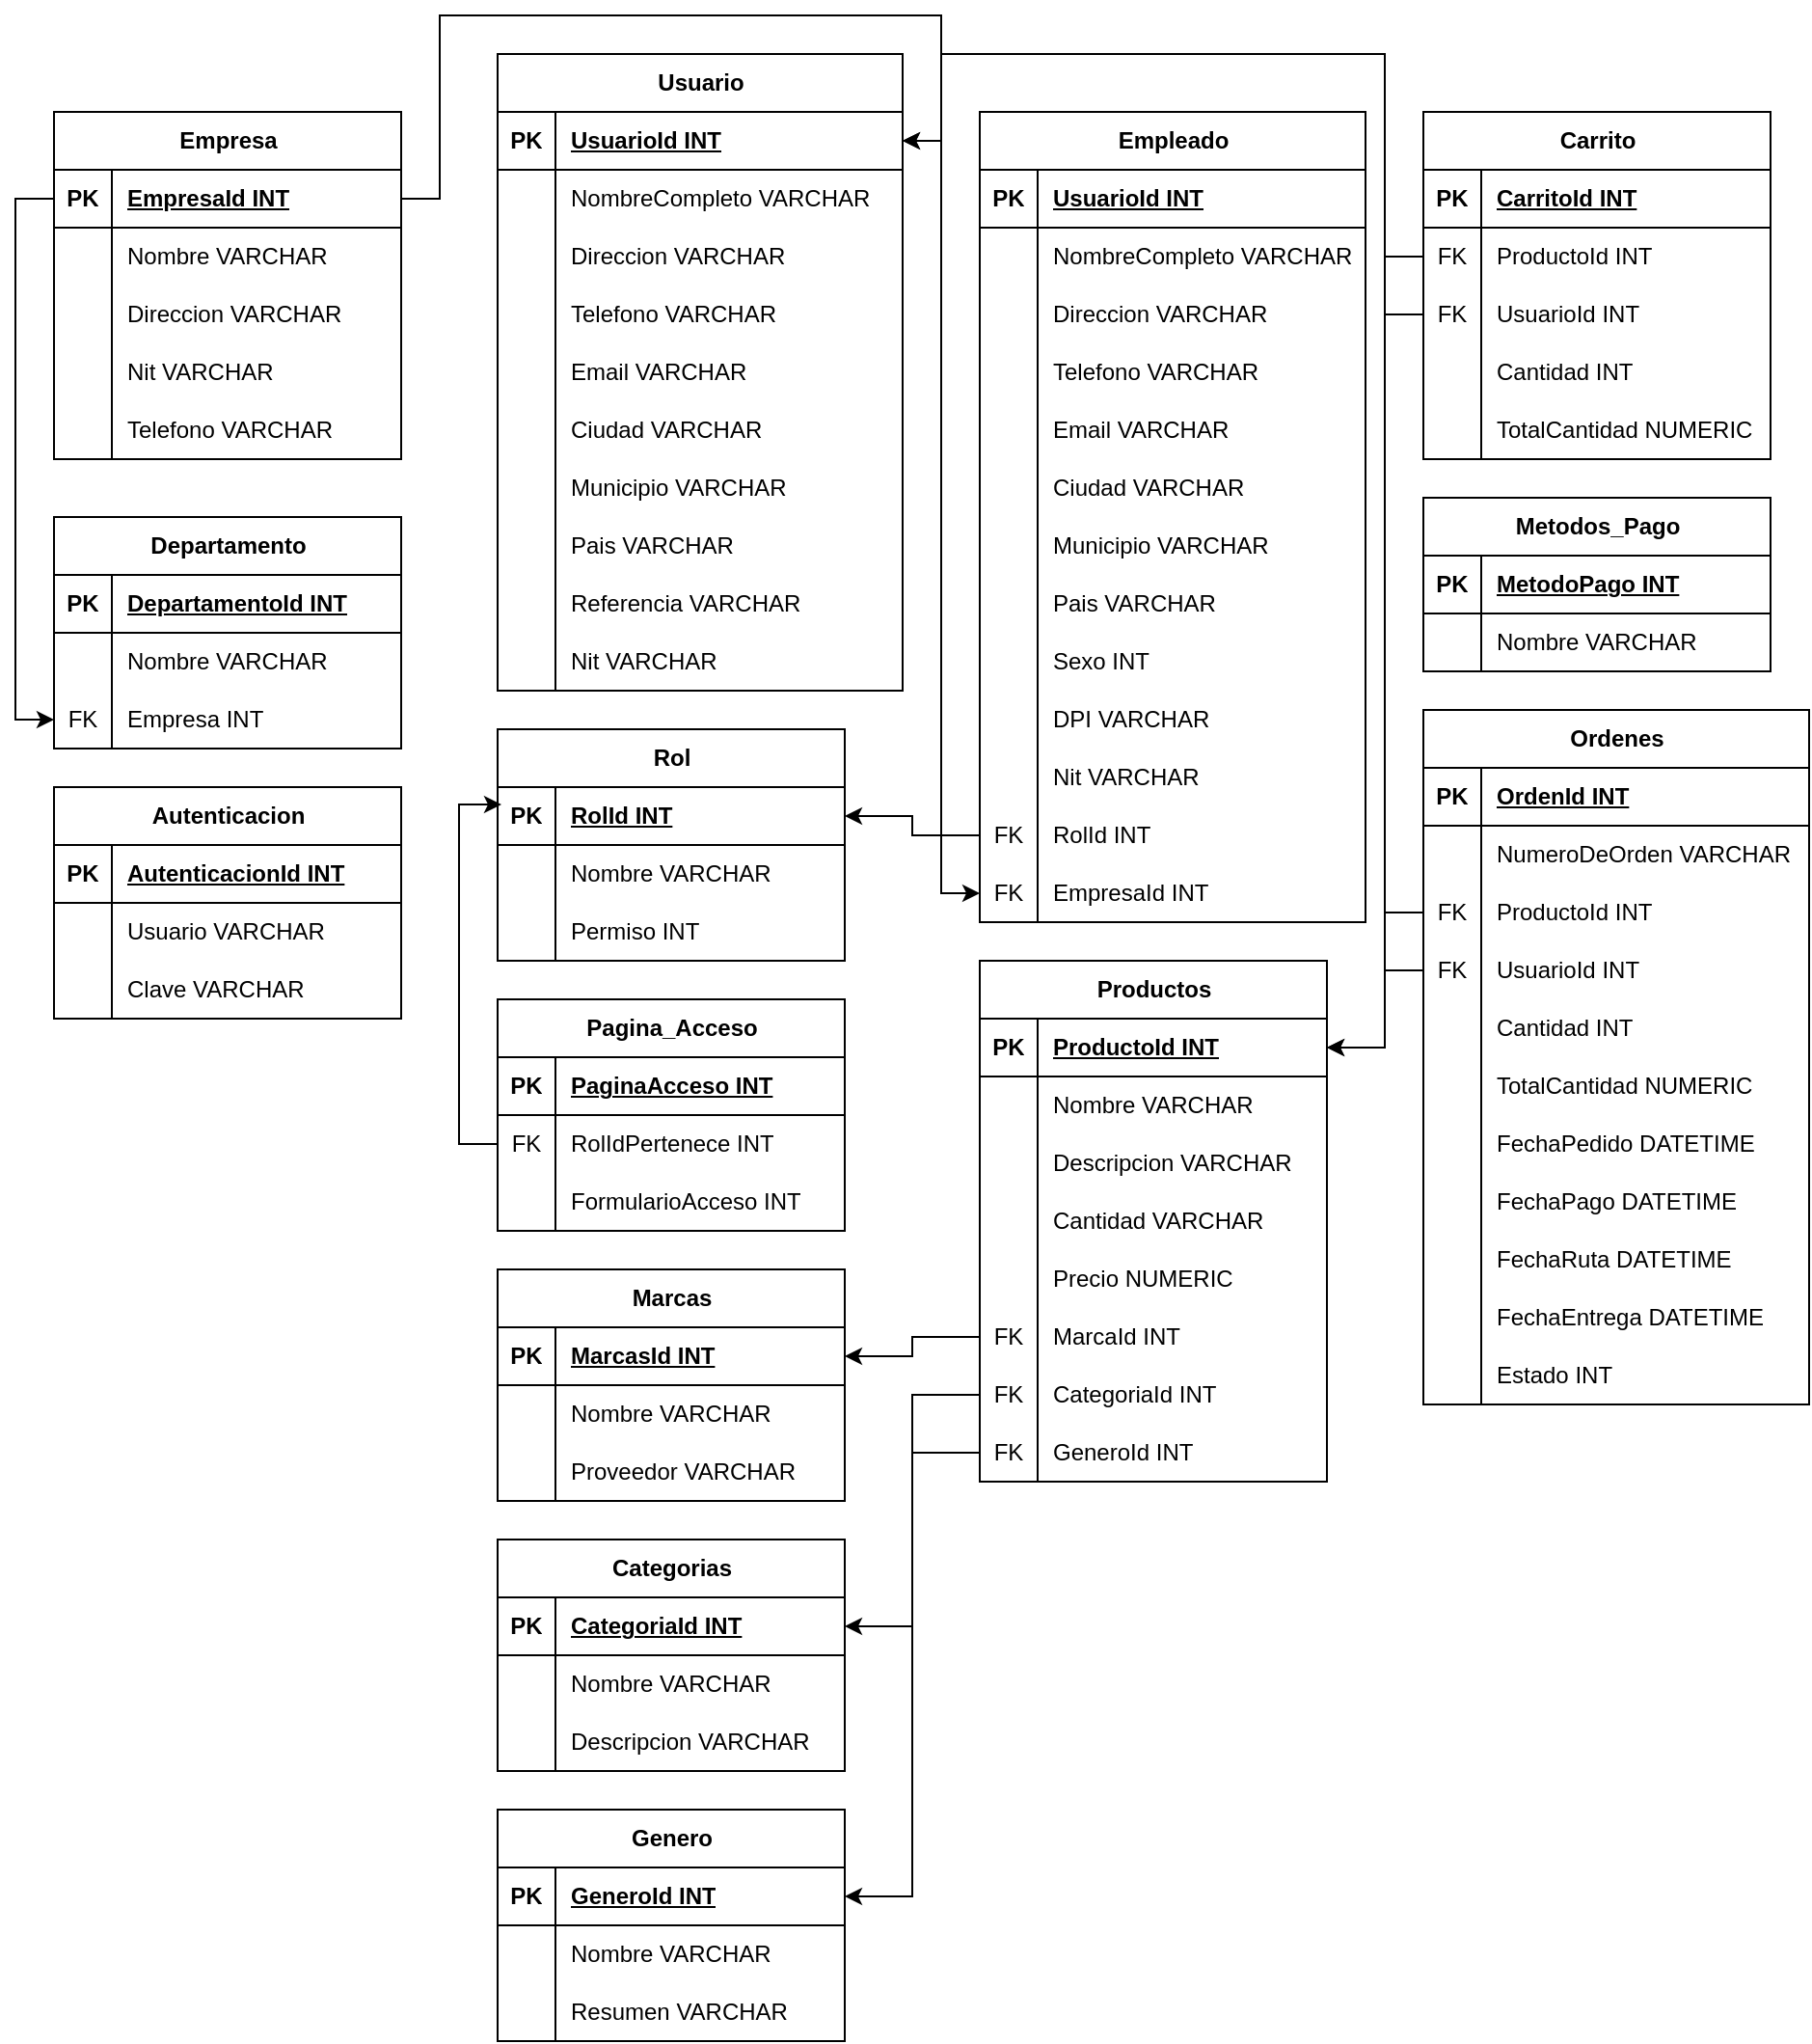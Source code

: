 <mxfile version="24.0.4" type="device">
  <diagram name="Página-1" id="-S1znMnRR9YqVOxOR43S">
    <mxGraphModel dx="1687" dy="984" grid="1" gridSize="10" guides="1" tooltips="1" connect="1" arrows="1" fold="1" page="1" pageScale="1" pageWidth="827" pageHeight="1169" math="0" shadow="0">
      <root>
        <mxCell id="0" />
        <mxCell id="1" parent="0" />
        <mxCell id="IImQQVwt-BQ3FVzWHHMm-1" value="Empresa" style="shape=table;startSize=30;container=1;collapsible=1;childLayout=tableLayout;fixedRows=1;rowLines=0;fontStyle=1;align=center;resizeLast=1;html=1;" vertex="1" parent="1">
          <mxGeometry x="40" y="100" width="180" height="180" as="geometry" />
        </mxCell>
        <mxCell id="IImQQVwt-BQ3FVzWHHMm-2" value="" style="shape=tableRow;horizontal=0;startSize=0;swimlaneHead=0;swimlaneBody=0;fillColor=none;collapsible=0;dropTarget=0;points=[[0,0.5],[1,0.5]];portConstraint=eastwest;top=0;left=0;right=0;bottom=1;" vertex="1" parent="IImQQVwt-BQ3FVzWHHMm-1">
          <mxGeometry y="30" width="180" height="30" as="geometry" />
        </mxCell>
        <mxCell id="IImQQVwt-BQ3FVzWHHMm-3" value="PK" style="shape=partialRectangle;connectable=0;fillColor=none;top=0;left=0;bottom=0;right=0;fontStyle=1;overflow=hidden;whiteSpace=wrap;html=1;" vertex="1" parent="IImQQVwt-BQ3FVzWHHMm-2">
          <mxGeometry width="30" height="30" as="geometry">
            <mxRectangle width="30" height="30" as="alternateBounds" />
          </mxGeometry>
        </mxCell>
        <mxCell id="IImQQVwt-BQ3FVzWHHMm-4" value="EmpresaId INT" style="shape=partialRectangle;connectable=0;fillColor=none;top=0;left=0;bottom=0;right=0;align=left;spacingLeft=6;fontStyle=5;overflow=hidden;whiteSpace=wrap;html=1;" vertex="1" parent="IImQQVwt-BQ3FVzWHHMm-2">
          <mxGeometry x="30" width="150" height="30" as="geometry">
            <mxRectangle width="150" height="30" as="alternateBounds" />
          </mxGeometry>
        </mxCell>
        <mxCell id="IImQQVwt-BQ3FVzWHHMm-5" value="" style="shape=tableRow;horizontal=0;startSize=0;swimlaneHead=0;swimlaneBody=0;fillColor=none;collapsible=0;dropTarget=0;points=[[0,0.5],[1,0.5]];portConstraint=eastwest;top=0;left=0;right=0;bottom=0;" vertex="1" parent="IImQQVwt-BQ3FVzWHHMm-1">
          <mxGeometry y="60" width="180" height="30" as="geometry" />
        </mxCell>
        <mxCell id="IImQQVwt-BQ3FVzWHHMm-6" value="" style="shape=partialRectangle;connectable=0;fillColor=none;top=0;left=0;bottom=0;right=0;editable=1;overflow=hidden;whiteSpace=wrap;html=1;" vertex="1" parent="IImQQVwt-BQ3FVzWHHMm-5">
          <mxGeometry width="30" height="30" as="geometry">
            <mxRectangle width="30" height="30" as="alternateBounds" />
          </mxGeometry>
        </mxCell>
        <mxCell id="IImQQVwt-BQ3FVzWHHMm-7" value="Nombre VARCHAR" style="shape=partialRectangle;connectable=0;fillColor=none;top=0;left=0;bottom=0;right=0;align=left;spacingLeft=6;overflow=hidden;whiteSpace=wrap;html=1;" vertex="1" parent="IImQQVwt-BQ3FVzWHHMm-5">
          <mxGeometry x="30" width="150" height="30" as="geometry">
            <mxRectangle width="150" height="30" as="alternateBounds" />
          </mxGeometry>
        </mxCell>
        <mxCell id="IImQQVwt-BQ3FVzWHHMm-8" value="" style="shape=tableRow;horizontal=0;startSize=0;swimlaneHead=0;swimlaneBody=0;fillColor=none;collapsible=0;dropTarget=0;points=[[0,0.5],[1,0.5]];portConstraint=eastwest;top=0;left=0;right=0;bottom=0;" vertex="1" parent="IImQQVwt-BQ3FVzWHHMm-1">
          <mxGeometry y="90" width="180" height="30" as="geometry" />
        </mxCell>
        <mxCell id="IImQQVwt-BQ3FVzWHHMm-9" value="" style="shape=partialRectangle;connectable=0;fillColor=none;top=0;left=0;bottom=0;right=0;editable=1;overflow=hidden;whiteSpace=wrap;html=1;" vertex="1" parent="IImQQVwt-BQ3FVzWHHMm-8">
          <mxGeometry width="30" height="30" as="geometry">
            <mxRectangle width="30" height="30" as="alternateBounds" />
          </mxGeometry>
        </mxCell>
        <mxCell id="IImQQVwt-BQ3FVzWHHMm-10" value="Direccion VARCHAR" style="shape=partialRectangle;connectable=0;fillColor=none;top=0;left=0;bottom=0;right=0;align=left;spacingLeft=6;overflow=hidden;whiteSpace=wrap;html=1;" vertex="1" parent="IImQQVwt-BQ3FVzWHHMm-8">
          <mxGeometry x="30" width="150" height="30" as="geometry">
            <mxRectangle width="150" height="30" as="alternateBounds" />
          </mxGeometry>
        </mxCell>
        <mxCell id="IImQQVwt-BQ3FVzWHHMm-11" value="" style="shape=tableRow;horizontal=0;startSize=0;swimlaneHead=0;swimlaneBody=0;fillColor=none;collapsible=0;dropTarget=0;points=[[0,0.5],[1,0.5]];portConstraint=eastwest;top=0;left=0;right=0;bottom=0;" vertex="1" parent="IImQQVwt-BQ3FVzWHHMm-1">
          <mxGeometry y="120" width="180" height="30" as="geometry" />
        </mxCell>
        <mxCell id="IImQQVwt-BQ3FVzWHHMm-12" value="" style="shape=partialRectangle;connectable=0;fillColor=none;top=0;left=0;bottom=0;right=0;editable=1;overflow=hidden;whiteSpace=wrap;html=1;" vertex="1" parent="IImQQVwt-BQ3FVzWHHMm-11">
          <mxGeometry width="30" height="30" as="geometry">
            <mxRectangle width="30" height="30" as="alternateBounds" />
          </mxGeometry>
        </mxCell>
        <mxCell id="IImQQVwt-BQ3FVzWHHMm-13" value="Nit VARCHAR" style="shape=partialRectangle;connectable=0;fillColor=none;top=0;left=0;bottom=0;right=0;align=left;spacingLeft=6;overflow=hidden;whiteSpace=wrap;html=1;" vertex="1" parent="IImQQVwt-BQ3FVzWHHMm-11">
          <mxGeometry x="30" width="150" height="30" as="geometry">
            <mxRectangle width="150" height="30" as="alternateBounds" />
          </mxGeometry>
        </mxCell>
        <mxCell id="IImQQVwt-BQ3FVzWHHMm-144" value="" style="shape=tableRow;horizontal=0;startSize=0;swimlaneHead=0;swimlaneBody=0;fillColor=none;collapsible=0;dropTarget=0;points=[[0,0.5],[1,0.5]];portConstraint=eastwest;top=0;left=0;right=0;bottom=0;" vertex="1" parent="IImQQVwt-BQ3FVzWHHMm-1">
          <mxGeometry y="150" width="180" height="30" as="geometry" />
        </mxCell>
        <mxCell id="IImQQVwt-BQ3FVzWHHMm-145" value="" style="shape=partialRectangle;connectable=0;fillColor=none;top=0;left=0;bottom=0;right=0;editable=1;overflow=hidden;whiteSpace=wrap;html=1;" vertex="1" parent="IImQQVwt-BQ3FVzWHHMm-144">
          <mxGeometry width="30" height="30" as="geometry">
            <mxRectangle width="30" height="30" as="alternateBounds" />
          </mxGeometry>
        </mxCell>
        <mxCell id="IImQQVwt-BQ3FVzWHHMm-146" value="Telefono VARCHAR" style="shape=partialRectangle;connectable=0;fillColor=none;top=0;left=0;bottom=0;right=0;align=left;spacingLeft=6;overflow=hidden;whiteSpace=wrap;html=1;" vertex="1" parent="IImQQVwt-BQ3FVzWHHMm-144">
          <mxGeometry x="30" width="150" height="30" as="geometry">
            <mxRectangle width="150" height="30" as="alternateBounds" />
          </mxGeometry>
        </mxCell>
        <mxCell id="IImQQVwt-BQ3FVzWHHMm-14" value="Usuario" style="shape=table;startSize=30;container=1;collapsible=1;childLayout=tableLayout;fixedRows=1;rowLines=0;fontStyle=1;align=center;resizeLast=1;html=1;" vertex="1" parent="1">
          <mxGeometry x="270" y="70" width="210" height="330" as="geometry" />
        </mxCell>
        <mxCell id="IImQQVwt-BQ3FVzWHHMm-15" value="" style="shape=tableRow;horizontal=0;startSize=0;swimlaneHead=0;swimlaneBody=0;fillColor=none;collapsible=0;dropTarget=0;points=[[0,0.5],[1,0.5]];portConstraint=eastwest;top=0;left=0;right=0;bottom=1;" vertex="1" parent="IImQQVwt-BQ3FVzWHHMm-14">
          <mxGeometry y="30" width="210" height="30" as="geometry" />
        </mxCell>
        <mxCell id="IImQQVwt-BQ3FVzWHHMm-16" value="PK" style="shape=partialRectangle;connectable=0;fillColor=none;top=0;left=0;bottom=0;right=0;fontStyle=1;overflow=hidden;whiteSpace=wrap;html=1;" vertex="1" parent="IImQQVwt-BQ3FVzWHHMm-15">
          <mxGeometry width="30" height="30" as="geometry">
            <mxRectangle width="30" height="30" as="alternateBounds" />
          </mxGeometry>
        </mxCell>
        <mxCell id="IImQQVwt-BQ3FVzWHHMm-17" value="UsuarioId INT" style="shape=partialRectangle;connectable=0;fillColor=none;top=0;left=0;bottom=0;right=0;align=left;spacingLeft=6;fontStyle=5;overflow=hidden;whiteSpace=wrap;html=1;" vertex="1" parent="IImQQVwt-BQ3FVzWHHMm-15">
          <mxGeometry x="30" width="180" height="30" as="geometry">
            <mxRectangle width="180" height="30" as="alternateBounds" />
          </mxGeometry>
        </mxCell>
        <mxCell id="IImQQVwt-BQ3FVzWHHMm-18" value="" style="shape=tableRow;horizontal=0;startSize=0;swimlaneHead=0;swimlaneBody=0;fillColor=none;collapsible=0;dropTarget=0;points=[[0,0.5],[1,0.5]];portConstraint=eastwest;top=0;left=0;right=0;bottom=0;" vertex="1" parent="IImQQVwt-BQ3FVzWHHMm-14">
          <mxGeometry y="60" width="210" height="30" as="geometry" />
        </mxCell>
        <mxCell id="IImQQVwt-BQ3FVzWHHMm-19" value="" style="shape=partialRectangle;connectable=0;fillColor=none;top=0;left=0;bottom=0;right=0;editable=1;overflow=hidden;whiteSpace=wrap;html=1;" vertex="1" parent="IImQQVwt-BQ3FVzWHHMm-18">
          <mxGeometry width="30" height="30" as="geometry">
            <mxRectangle width="30" height="30" as="alternateBounds" />
          </mxGeometry>
        </mxCell>
        <mxCell id="IImQQVwt-BQ3FVzWHHMm-20" value="NombreCompleto VARCHAR" style="shape=partialRectangle;connectable=0;fillColor=none;top=0;left=0;bottom=0;right=0;align=left;spacingLeft=6;overflow=hidden;whiteSpace=wrap;html=1;" vertex="1" parent="IImQQVwt-BQ3FVzWHHMm-18">
          <mxGeometry x="30" width="180" height="30" as="geometry">
            <mxRectangle width="180" height="30" as="alternateBounds" />
          </mxGeometry>
        </mxCell>
        <mxCell id="IImQQVwt-BQ3FVzWHHMm-21" value="" style="shape=tableRow;horizontal=0;startSize=0;swimlaneHead=0;swimlaneBody=0;fillColor=none;collapsible=0;dropTarget=0;points=[[0,0.5],[1,0.5]];portConstraint=eastwest;top=0;left=0;right=0;bottom=0;" vertex="1" parent="IImQQVwt-BQ3FVzWHHMm-14">
          <mxGeometry y="90" width="210" height="30" as="geometry" />
        </mxCell>
        <mxCell id="IImQQVwt-BQ3FVzWHHMm-22" value="" style="shape=partialRectangle;connectable=0;fillColor=none;top=0;left=0;bottom=0;right=0;editable=1;overflow=hidden;whiteSpace=wrap;html=1;" vertex="1" parent="IImQQVwt-BQ3FVzWHHMm-21">
          <mxGeometry width="30" height="30" as="geometry">
            <mxRectangle width="30" height="30" as="alternateBounds" />
          </mxGeometry>
        </mxCell>
        <mxCell id="IImQQVwt-BQ3FVzWHHMm-23" value="Direccion VARCHAR" style="shape=partialRectangle;connectable=0;fillColor=none;top=0;left=0;bottom=0;right=0;align=left;spacingLeft=6;overflow=hidden;whiteSpace=wrap;html=1;" vertex="1" parent="IImQQVwt-BQ3FVzWHHMm-21">
          <mxGeometry x="30" width="180" height="30" as="geometry">
            <mxRectangle width="180" height="30" as="alternateBounds" />
          </mxGeometry>
        </mxCell>
        <mxCell id="IImQQVwt-BQ3FVzWHHMm-24" value="" style="shape=tableRow;horizontal=0;startSize=0;swimlaneHead=0;swimlaneBody=0;fillColor=none;collapsible=0;dropTarget=0;points=[[0,0.5],[1,0.5]];portConstraint=eastwest;top=0;left=0;right=0;bottom=0;" vertex="1" parent="IImQQVwt-BQ3FVzWHHMm-14">
          <mxGeometry y="120" width="210" height="30" as="geometry" />
        </mxCell>
        <mxCell id="IImQQVwt-BQ3FVzWHHMm-25" value="" style="shape=partialRectangle;connectable=0;fillColor=none;top=0;left=0;bottom=0;right=0;editable=1;overflow=hidden;whiteSpace=wrap;html=1;" vertex="1" parent="IImQQVwt-BQ3FVzWHHMm-24">
          <mxGeometry width="30" height="30" as="geometry">
            <mxRectangle width="30" height="30" as="alternateBounds" />
          </mxGeometry>
        </mxCell>
        <mxCell id="IImQQVwt-BQ3FVzWHHMm-26" value="Telefono VARCHAR" style="shape=partialRectangle;connectable=0;fillColor=none;top=0;left=0;bottom=0;right=0;align=left;spacingLeft=6;overflow=hidden;whiteSpace=wrap;html=1;" vertex="1" parent="IImQQVwt-BQ3FVzWHHMm-24">
          <mxGeometry x="30" width="180" height="30" as="geometry">
            <mxRectangle width="180" height="30" as="alternateBounds" />
          </mxGeometry>
        </mxCell>
        <mxCell id="IImQQVwt-BQ3FVzWHHMm-152" value="" style="shape=tableRow;horizontal=0;startSize=0;swimlaneHead=0;swimlaneBody=0;fillColor=none;collapsible=0;dropTarget=0;points=[[0,0.5],[1,0.5]];portConstraint=eastwest;top=0;left=0;right=0;bottom=0;" vertex="1" parent="IImQQVwt-BQ3FVzWHHMm-14">
          <mxGeometry y="150" width="210" height="30" as="geometry" />
        </mxCell>
        <mxCell id="IImQQVwt-BQ3FVzWHHMm-153" value="" style="shape=partialRectangle;connectable=0;fillColor=none;top=0;left=0;bottom=0;right=0;editable=1;overflow=hidden;whiteSpace=wrap;html=1;" vertex="1" parent="IImQQVwt-BQ3FVzWHHMm-152">
          <mxGeometry width="30" height="30" as="geometry">
            <mxRectangle width="30" height="30" as="alternateBounds" />
          </mxGeometry>
        </mxCell>
        <mxCell id="IImQQVwt-BQ3FVzWHHMm-154" value="Email VARCHAR" style="shape=partialRectangle;connectable=0;fillColor=none;top=0;left=0;bottom=0;right=0;align=left;spacingLeft=6;overflow=hidden;whiteSpace=wrap;html=1;" vertex="1" parent="IImQQVwt-BQ3FVzWHHMm-152">
          <mxGeometry x="30" width="180" height="30" as="geometry">
            <mxRectangle width="180" height="30" as="alternateBounds" />
          </mxGeometry>
        </mxCell>
        <mxCell id="IImQQVwt-BQ3FVzWHHMm-155" value="" style="shape=tableRow;horizontal=0;startSize=0;swimlaneHead=0;swimlaneBody=0;fillColor=none;collapsible=0;dropTarget=0;points=[[0,0.5],[1,0.5]];portConstraint=eastwest;top=0;left=0;right=0;bottom=0;" vertex="1" parent="IImQQVwt-BQ3FVzWHHMm-14">
          <mxGeometry y="180" width="210" height="30" as="geometry" />
        </mxCell>
        <mxCell id="IImQQVwt-BQ3FVzWHHMm-156" value="" style="shape=partialRectangle;connectable=0;fillColor=none;top=0;left=0;bottom=0;right=0;editable=1;overflow=hidden;whiteSpace=wrap;html=1;" vertex="1" parent="IImQQVwt-BQ3FVzWHHMm-155">
          <mxGeometry width="30" height="30" as="geometry">
            <mxRectangle width="30" height="30" as="alternateBounds" />
          </mxGeometry>
        </mxCell>
        <mxCell id="IImQQVwt-BQ3FVzWHHMm-157" value="Ciudad VARCHAR" style="shape=partialRectangle;connectable=0;fillColor=none;top=0;left=0;bottom=0;right=0;align=left;spacingLeft=6;overflow=hidden;whiteSpace=wrap;html=1;" vertex="1" parent="IImQQVwt-BQ3FVzWHHMm-155">
          <mxGeometry x="30" width="180" height="30" as="geometry">
            <mxRectangle width="180" height="30" as="alternateBounds" />
          </mxGeometry>
        </mxCell>
        <mxCell id="IImQQVwt-BQ3FVzWHHMm-158" value="" style="shape=tableRow;horizontal=0;startSize=0;swimlaneHead=0;swimlaneBody=0;fillColor=none;collapsible=0;dropTarget=0;points=[[0,0.5],[1,0.5]];portConstraint=eastwest;top=0;left=0;right=0;bottom=0;" vertex="1" parent="IImQQVwt-BQ3FVzWHHMm-14">
          <mxGeometry y="210" width="210" height="30" as="geometry" />
        </mxCell>
        <mxCell id="IImQQVwt-BQ3FVzWHHMm-159" value="" style="shape=partialRectangle;connectable=0;fillColor=none;top=0;left=0;bottom=0;right=0;editable=1;overflow=hidden;whiteSpace=wrap;html=1;" vertex="1" parent="IImQQVwt-BQ3FVzWHHMm-158">
          <mxGeometry width="30" height="30" as="geometry">
            <mxRectangle width="30" height="30" as="alternateBounds" />
          </mxGeometry>
        </mxCell>
        <mxCell id="IImQQVwt-BQ3FVzWHHMm-160" value="Municipio VARCHAR" style="shape=partialRectangle;connectable=0;fillColor=none;top=0;left=0;bottom=0;right=0;align=left;spacingLeft=6;overflow=hidden;whiteSpace=wrap;html=1;" vertex="1" parent="IImQQVwt-BQ3FVzWHHMm-158">
          <mxGeometry x="30" width="180" height="30" as="geometry">
            <mxRectangle width="180" height="30" as="alternateBounds" />
          </mxGeometry>
        </mxCell>
        <mxCell id="IImQQVwt-BQ3FVzWHHMm-161" value="" style="shape=tableRow;horizontal=0;startSize=0;swimlaneHead=0;swimlaneBody=0;fillColor=none;collapsible=0;dropTarget=0;points=[[0,0.5],[1,0.5]];portConstraint=eastwest;top=0;left=0;right=0;bottom=0;" vertex="1" parent="IImQQVwt-BQ3FVzWHHMm-14">
          <mxGeometry y="240" width="210" height="30" as="geometry" />
        </mxCell>
        <mxCell id="IImQQVwt-BQ3FVzWHHMm-162" value="" style="shape=partialRectangle;connectable=0;fillColor=none;top=0;left=0;bottom=0;right=0;editable=1;overflow=hidden;whiteSpace=wrap;html=1;" vertex="1" parent="IImQQVwt-BQ3FVzWHHMm-161">
          <mxGeometry width="30" height="30" as="geometry">
            <mxRectangle width="30" height="30" as="alternateBounds" />
          </mxGeometry>
        </mxCell>
        <mxCell id="IImQQVwt-BQ3FVzWHHMm-163" value="Pais VARCHAR" style="shape=partialRectangle;connectable=0;fillColor=none;top=0;left=0;bottom=0;right=0;align=left;spacingLeft=6;overflow=hidden;whiteSpace=wrap;html=1;" vertex="1" parent="IImQQVwt-BQ3FVzWHHMm-161">
          <mxGeometry x="30" width="180" height="30" as="geometry">
            <mxRectangle width="180" height="30" as="alternateBounds" />
          </mxGeometry>
        </mxCell>
        <mxCell id="IImQQVwt-BQ3FVzWHHMm-164" value="" style="shape=tableRow;horizontal=0;startSize=0;swimlaneHead=0;swimlaneBody=0;fillColor=none;collapsible=0;dropTarget=0;points=[[0,0.5],[1,0.5]];portConstraint=eastwest;top=0;left=0;right=0;bottom=0;" vertex="1" parent="IImQQVwt-BQ3FVzWHHMm-14">
          <mxGeometry y="270" width="210" height="30" as="geometry" />
        </mxCell>
        <mxCell id="IImQQVwt-BQ3FVzWHHMm-165" value="" style="shape=partialRectangle;connectable=0;fillColor=none;top=0;left=0;bottom=0;right=0;editable=1;overflow=hidden;whiteSpace=wrap;html=1;" vertex="1" parent="IImQQVwt-BQ3FVzWHHMm-164">
          <mxGeometry width="30" height="30" as="geometry">
            <mxRectangle width="30" height="30" as="alternateBounds" />
          </mxGeometry>
        </mxCell>
        <mxCell id="IImQQVwt-BQ3FVzWHHMm-166" value="Referencia VARCHAR" style="shape=partialRectangle;connectable=0;fillColor=none;top=0;left=0;bottom=0;right=0;align=left;spacingLeft=6;overflow=hidden;whiteSpace=wrap;html=1;" vertex="1" parent="IImQQVwt-BQ3FVzWHHMm-164">
          <mxGeometry x="30" width="180" height="30" as="geometry">
            <mxRectangle width="180" height="30" as="alternateBounds" />
          </mxGeometry>
        </mxCell>
        <mxCell id="IImQQVwt-BQ3FVzWHHMm-318" value="" style="shape=tableRow;horizontal=0;startSize=0;swimlaneHead=0;swimlaneBody=0;fillColor=none;collapsible=0;dropTarget=0;points=[[0,0.5],[1,0.5]];portConstraint=eastwest;top=0;left=0;right=0;bottom=0;" vertex="1" parent="IImQQVwt-BQ3FVzWHHMm-14">
          <mxGeometry y="300" width="210" height="30" as="geometry" />
        </mxCell>
        <mxCell id="IImQQVwt-BQ3FVzWHHMm-319" value="" style="shape=partialRectangle;connectable=0;fillColor=none;top=0;left=0;bottom=0;right=0;editable=1;overflow=hidden;whiteSpace=wrap;html=1;" vertex="1" parent="IImQQVwt-BQ3FVzWHHMm-318">
          <mxGeometry width="30" height="30" as="geometry">
            <mxRectangle width="30" height="30" as="alternateBounds" />
          </mxGeometry>
        </mxCell>
        <mxCell id="IImQQVwt-BQ3FVzWHHMm-320" value="Nit VARCHAR" style="shape=partialRectangle;connectable=0;fillColor=none;top=0;left=0;bottom=0;right=0;align=left;spacingLeft=6;overflow=hidden;whiteSpace=wrap;html=1;" vertex="1" parent="IImQQVwt-BQ3FVzWHHMm-318">
          <mxGeometry x="30" width="180" height="30" as="geometry">
            <mxRectangle width="180" height="30" as="alternateBounds" />
          </mxGeometry>
        </mxCell>
        <mxCell id="IImQQVwt-BQ3FVzWHHMm-40" value="Productos" style="shape=table;startSize=30;container=1;collapsible=1;childLayout=tableLayout;fixedRows=1;rowLines=0;fontStyle=1;align=center;resizeLast=1;html=1;" vertex="1" parent="1">
          <mxGeometry x="520" y="540" width="180" height="270" as="geometry" />
        </mxCell>
        <mxCell id="IImQQVwt-BQ3FVzWHHMm-41" value="" style="shape=tableRow;horizontal=0;startSize=0;swimlaneHead=0;swimlaneBody=0;fillColor=none;collapsible=0;dropTarget=0;points=[[0,0.5],[1,0.5]];portConstraint=eastwest;top=0;left=0;right=0;bottom=1;" vertex="1" parent="IImQQVwt-BQ3FVzWHHMm-40">
          <mxGeometry y="30" width="180" height="30" as="geometry" />
        </mxCell>
        <mxCell id="IImQQVwt-BQ3FVzWHHMm-42" value="PK" style="shape=partialRectangle;connectable=0;fillColor=none;top=0;left=0;bottom=0;right=0;fontStyle=1;overflow=hidden;whiteSpace=wrap;html=1;" vertex="1" parent="IImQQVwt-BQ3FVzWHHMm-41">
          <mxGeometry width="30" height="30" as="geometry">
            <mxRectangle width="30" height="30" as="alternateBounds" />
          </mxGeometry>
        </mxCell>
        <mxCell id="IImQQVwt-BQ3FVzWHHMm-43" value="ProductoId INT" style="shape=partialRectangle;connectable=0;fillColor=none;top=0;left=0;bottom=0;right=0;align=left;spacingLeft=6;fontStyle=5;overflow=hidden;whiteSpace=wrap;html=1;" vertex="1" parent="IImQQVwt-BQ3FVzWHHMm-41">
          <mxGeometry x="30" width="150" height="30" as="geometry">
            <mxRectangle width="150" height="30" as="alternateBounds" />
          </mxGeometry>
        </mxCell>
        <mxCell id="IImQQVwt-BQ3FVzWHHMm-44" value="" style="shape=tableRow;horizontal=0;startSize=0;swimlaneHead=0;swimlaneBody=0;fillColor=none;collapsible=0;dropTarget=0;points=[[0,0.5],[1,0.5]];portConstraint=eastwest;top=0;left=0;right=0;bottom=0;" vertex="1" parent="IImQQVwt-BQ3FVzWHHMm-40">
          <mxGeometry y="60" width="180" height="30" as="geometry" />
        </mxCell>
        <mxCell id="IImQQVwt-BQ3FVzWHHMm-45" value="" style="shape=partialRectangle;connectable=0;fillColor=none;top=0;left=0;bottom=0;right=0;editable=1;overflow=hidden;whiteSpace=wrap;html=1;" vertex="1" parent="IImQQVwt-BQ3FVzWHHMm-44">
          <mxGeometry width="30" height="30" as="geometry">
            <mxRectangle width="30" height="30" as="alternateBounds" />
          </mxGeometry>
        </mxCell>
        <mxCell id="IImQQVwt-BQ3FVzWHHMm-46" value="Nombre VARCHAR" style="shape=partialRectangle;connectable=0;fillColor=none;top=0;left=0;bottom=0;right=0;align=left;spacingLeft=6;overflow=hidden;whiteSpace=wrap;html=1;" vertex="1" parent="IImQQVwt-BQ3FVzWHHMm-44">
          <mxGeometry x="30" width="150" height="30" as="geometry">
            <mxRectangle width="150" height="30" as="alternateBounds" />
          </mxGeometry>
        </mxCell>
        <mxCell id="IImQQVwt-BQ3FVzWHHMm-278" value="" style="shape=tableRow;horizontal=0;startSize=0;swimlaneHead=0;swimlaneBody=0;fillColor=none;collapsible=0;dropTarget=0;points=[[0,0.5],[1,0.5]];portConstraint=eastwest;top=0;left=0;right=0;bottom=0;" vertex="1" parent="IImQQVwt-BQ3FVzWHHMm-40">
          <mxGeometry y="90" width="180" height="30" as="geometry" />
        </mxCell>
        <mxCell id="IImQQVwt-BQ3FVzWHHMm-279" value="" style="shape=partialRectangle;connectable=0;fillColor=none;top=0;left=0;bottom=0;right=0;editable=1;overflow=hidden;whiteSpace=wrap;html=1;" vertex="1" parent="IImQQVwt-BQ3FVzWHHMm-278">
          <mxGeometry width="30" height="30" as="geometry">
            <mxRectangle width="30" height="30" as="alternateBounds" />
          </mxGeometry>
        </mxCell>
        <mxCell id="IImQQVwt-BQ3FVzWHHMm-280" value="Descripcion VARCHAR" style="shape=partialRectangle;connectable=0;fillColor=none;top=0;left=0;bottom=0;right=0;align=left;spacingLeft=6;overflow=hidden;whiteSpace=wrap;html=1;" vertex="1" parent="IImQQVwt-BQ3FVzWHHMm-278">
          <mxGeometry x="30" width="150" height="30" as="geometry">
            <mxRectangle width="150" height="30" as="alternateBounds" />
          </mxGeometry>
        </mxCell>
        <mxCell id="IImQQVwt-BQ3FVzWHHMm-281" value="" style="shape=tableRow;horizontal=0;startSize=0;swimlaneHead=0;swimlaneBody=0;fillColor=none;collapsible=0;dropTarget=0;points=[[0,0.5],[1,0.5]];portConstraint=eastwest;top=0;left=0;right=0;bottom=0;" vertex="1" parent="IImQQVwt-BQ3FVzWHHMm-40">
          <mxGeometry y="120" width="180" height="30" as="geometry" />
        </mxCell>
        <mxCell id="IImQQVwt-BQ3FVzWHHMm-282" value="" style="shape=partialRectangle;connectable=0;fillColor=none;top=0;left=0;bottom=0;right=0;editable=1;overflow=hidden;whiteSpace=wrap;html=1;" vertex="1" parent="IImQQVwt-BQ3FVzWHHMm-281">
          <mxGeometry width="30" height="30" as="geometry">
            <mxRectangle width="30" height="30" as="alternateBounds" />
          </mxGeometry>
        </mxCell>
        <mxCell id="IImQQVwt-BQ3FVzWHHMm-283" value="Cantidad VARCHAR" style="shape=partialRectangle;connectable=0;fillColor=none;top=0;left=0;bottom=0;right=0;align=left;spacingLeft=6;overflow=hidden;whiteSpace=wrap;html=1;" vertex="1" parent="IImQQVwt-BQ3FVzWHHMm-281">
          <mxGeometry x="30" width="150" height="30" as="geometry">
            <mxRectangle width="150" height="30" as="alternateBounds" />
          </mxGeometry>
        </mxCell>
        <mxCell id="IImQQVwt-BQ3FVzWHHMm-284" value="" style="shape=tableRow;horizontal=0;startSize=0;swimlaneHead=0;swimlaneBody=0;fillColor=none;collapsible=0;dropTarget=0;points=[[0,0.5],[1,0.5]];portConstraint=eastwest;top=0;left=0;right=0;bottom=0;" vertex="1" parent="IImQQVwt-BQ3FVzWHHMm-40">
          <mxGeometry y="150" width="180" height="30" as="geometry" />
        </mxCell>
        <mxCell id="IImQQVwt-BQ3FVzWHHMm-285" value="" style="shape=partialRectangle;connectable=0;fillColor=none;top=0;left=0;bottom=0;right=0;editable=1;overflow=hidden;whiteSpace=wrap;html=1;" vertex="1" parent="IImQQVwt-BQ3FVzWHHMm-284">
          <mxGeometry width="30" height="30" as="geometry">
            <mxRectangle width="30" height="30" as="alternateBounds" />
          </mxGeometry>
        </mxCell>
        <mxCell id="IImQQVwt-BQ3FVzWHHMm-286" value="Precio NUMERIC" style="shape=partialRectangle;connectable=0;fillColor=none;top=0;left=0;bottom=0;right=0;align=left;spacingLeft=6;overflow=hidden;whiteSpace=wrap;html=1;" vertex="1" parent="IImQQVwt-BQ3FVzWHHMm-284">
          <mxGeometry x="30" width="150" height="30" as="geometry">
            <mxRectangle width="150" height="30" as="alternateBounds" />
          </mxGeometry>
        </mxCell>
        <mxCell id="IImQQVwt-BQ3FVzWHHMm-47" value="" style="shape=tableRow;horizontal=0;startSize=0;swimlaneHead=0;swimlaneBody=0;fillColor=none;collapsible=0;dropTarget=0;points=[[0,0.5],[1,0.5]];portConstraint=eastwest;top=0;left=0;right=0;bottom=0;" vertex="1" parent="IImQQVwt-BQ3FVzWHHMm-40">
          <mxGeometry y="180" width="180" height="30" as="geometry" />
        </mxCell>
        <mxCell id="IImQQVwt-BQ3FVzWHHMm-48" value="FK" style="shape=partialRectangle;connectable=0;fillColor=none;top=0;left=0;bottom=0;right=0;editable=1;overflow=hidden;whiteSpace=wrap;html=1;" vertex="1" parent="IImQQVwt-BQ3FVzWHHMm-47">
          <mxGeometry width="30" height="30" as="geometry">
            <mxRectangle width="30" height="30" as="alternateBounds" />
          </mxGeometry>
        </mxCell>
        <mxCell id="IImQQVwt-BQ3FVzWHHMm-49" value="MarcaId INT" style="shape=partialRectangle;connectable=0;fillColor=none;top=0;left=0;bottom=0;right=0;align=left;spacingLeft=6;overflow=hidden;whiteSpace=wrap;html=1;" vertex="1" parent="IImQQVwt-BQ3FVzWHHMm-47">
          <mxGeometry x="30" width="150" height="30" as="geometry">
            <mxRectangle width="150" height="30" as="alternateBounds" />
          </mxGeometry>
        </mxCell>
        <mxCell id="IImQQVwt-BQ3FVzWHHMm-50" value="" style="shape=tableRow;horizontal=0;startSize=0;swimlaneHead=0;swimlaneBody=0;fillColor=none;collapsible=0;dropTarget=0;points=[[0,0.5],[1,0.5]];portConstraint=eastwest;top=0;left=0;right=0;bottom=0;" vertex="1" parent="IImQQVwt-BQ3FVzWHHMm-40">
          <mxGeometry y="210" width="180" height="30" as="geometry" />
        </mxCell>
        <mxCell id="IImQQVwt-BQ3FVzWHHMm-51" value="FK" style="shape=partialRectangle;connectable=0;fillColor=none;top=0;left=0;bottom=0;right=0;editable=1;overflow=hidden;whiteSpace=wrap;html=1;" vertex="1" parent="IImQQVwt-BQ3FVzWHHMm-50">
          <mxGeometry width="30" height="30" as="geometry">
            <mxRectangle width="30" height="30" as="alternateBounds" />
          </mxGeometry>
        </mxCell>
        <mxCell id="IImQQVwt-BQ3FVzWHHMm-52" value="CategoriaId INT" style="shape=partialRectangle;connectable=0;fillColor=none;top=0;left=0;bottom=0;right=0;align=left;spacingLeft=6;overflow=hidden;whiteSpace=wrap;html=1;" vertex="1" parent="IImQQVwt-BQ3FVzWHHMm-50">
          <mxGeometry x="30" width="150" height="30" as="geometry">
            <mxRectangle width="150" height="30" as="alternateBounds" />
          </mxGeometry>
        </mxCell>
        <mxCell id="IImQQVwt-BQ3FVzWHHMm-275" value="" style="shape=tableRow;horizontal=0;startSize=0;swimlaneHead=0;swimlaneBody=0;fillColor=none;collapsible=0;dropTarget=0;points=[[0,0.5],[1,0.5]];portConstraint=eastwest;top=0;left=0;right=0;bottom=0;" vertex="1" parent="IImQQVwt-BQ3FVzWHHMm-40">
          <mxGeometry y="240" width="180" height="30" as="geometry" />
        </mxCell>
        <mxCell id="IImQQVwt-BQ3FVzWHHMm-276" value="FK" style="shape=partialRectangle;connectable=0;fillColor=none;top=0;left=0;bottom=0;right=0;editable=1;overflow=hidden;whiteSpace=wrap;html=1;" vertex="1" parent="IImQQVwt-BQ3FVzWHHMm-275">
          <mxGeometry width="30" height="30" as="geometry">
            <mxRectangle width="30" height="30" as="alternateBounds" />
          </mxGeometry>
        </mxCell>
        <mxCell id="IImQQVwt-BQ3FVzWHHMm-277" value="GeneroId INT" style="shape=partialRectangle;connectable=0;fillColor=none;top=0;left=0;bottom=0;right=0;align=left;spacingLeft=6;overflow=hidden;whiteSpace=wrap;html=1;" vertex="1" parent="IImQQVwt-BQ3FVzWHHMm-275">
          <mxGeometry x="30" width="150" height="30" as="geometry">
            <mxRectangle width="150" height="30" as="alternateBounds" />
          </mxGeometry>
        </mxCell>
        <mxCell id="IImQQVwt-BQ3FVzWHHMm-53" value="Ordenes" style="shape=table;startSize=30;container=1;collapsible=1;childLayout=tableLayout;fixedRows=1;rowLines=0;fontStyle=1;align=center;resizeLast=1;html=1;" vertex="1" parent="1">
          <mxGeometry x="750" y="410" width="200" height="360" as="geometry" />
        </mxCell>
        <mxCell id="IImQQVwt-BQ3FVzWHHMm-54" value="" style="shape=tableRow;horizontal=0;startSize=0;swimlaneHead=0;swimlaneBody=0;fillColor=none;collapsible=0;dropTarget=0;points=[[0,0.5],[1,0.5]];portConstraint=eastwest;top=0;left=0;right=0;bottom=1;" vertex="1" parent="IImQQVwt-BQ3FVzWHHMm-53">
          <mxGeometry y="30" width="200" height="30" as="geometry" />
        </mxCell>
        <mxCell id="IImQQVwt-BQ3FVzWHHMm-55" value="PK" style="shape=partialRectangle;connectable=0;fillColor=none;top=0;left=0;bottom=0;right=0;fontStyle=1;overflow=hidden;whiteSpace=wrap;html=1;" vertex="1" parent="IImQQVwt-BQ3FVzWHHMm-54">
          <mxGeometry width="30" height="30" as="geometry">
            <mxRectangle width="30" height="30" as="alternateBounds" />
          </mxGeometry>
        </mxCell>
        <mxCell id="IImQQVwt-BQ3FVzWHHMm-56" value="OrdenId INT" style="shape=partialRectangle;connectable=0;fillColor=none;top=0;left=0;bottom=0;right=0;align=left;spacingLeft=6;fontStyle=5;overflow=hidden;whiteSpace=wrap;html=1;" vertex="1" parent="IImQQVwt-BQ3FVzWHHMm-54">
          <mxGeometry x="30" width="170" height="30" as="geometry">
            <mxRectangle width="170" height="30" as="alternateBounds" />
          </mxGeometry>
        </mxCell>
        <mxCell id="IImQQVwt-BQ3FVzWHHMm-57" value="" style="shape=tableRow;horizontal=0;startSize=0;swimlaneHead=0;swimlaneBody=0;fillColor=none;collapsible=0;dropTarget=0;points=[[0,0.5],[1,0.5]];portConstraint=eastwest;top=0;left=0;right=0;bottom=0;" vertex="1" parent="IImQQVwt-BQ3FVzWHHMm-53">
          <mxGeometry y="60" width="200" height="30" as="geometry" />
        </mxCell>
        <mxCell id="IImQQVwt-BQ3FVzWHHMm-58" value="" style="shape=partialRectangle;connectable=0;fillColor=none;top=0;left=0;bottom=0;right=0;editable=1;overflow=hidden;whiteSpace=wrap;html=1;" vertex="1" parent="IImQQVwt-BQ3FVzWHHMm-57">
          <mxGeometry width="30" height="30" as="geometry">
            <mxRectangle width="30" height="30" as="alternateBounds" />
          </mxGeometry>
        </mxCell>
        <mxCell id="IImQQVwt-BQ3FVzWHHMm-59" value="NumeroDeOrden VARCHAR" style="shape=partialRectangle;connectable=0;fillColor=none;top=0;left=0;bottom=0;right=0;align=left;spacingLeft=6;overflow=hidden;whiteSpace=wrap;html=1;" vertex="1" parent="IImQQVwt-BQ3FVzWHHMm-57">
          <mxGeometry x="30" width="170" height="30" as="geometry">
            <mxRectangle width="170" height="30" as="alternateBounds" />
          </mxGeometry>
        </mxCell>
        <mxCell id="IImQQVwt-BQ3FVzWHHMm-60" value="" style="shape=tableRow;horizontal=0;startSize=0;swimlaneHead=0;swimlaneBody=0;fillColor=none;collapsible=0;dropTarget=0;points=[[0,0.5],[1,0.5]];portConstraint=eastwest;top=0;left=0;right=0;bottom=0;" vertex="1" parent="IImQQVwt-BQ3FVzWHHMm-53">
          <mxGeometry y="90" width="200" height="30" as="geometry" />
        </mxCell>
        <mxCell id="IImQQVwt-BQ3FVzWHHMm-61" value="FK" style="shape=partialRectangle;connectable=0;fillColor=none;top=0;left=0;bottom=0;right=0;editable=1;overflow=hidden;whiteSpace=wrap;html=1;" vertex="1" parent="IImQQVwt-BQ3FVzWHHMm-60">
          <mxGeometry width="30" height="30" as="geometry">
            <mxRectangle width="30" height="30" as="alternateBounds" />
          </mxGeometry>
        </mxCell>
        <mxCell id="IImQQVwt-BQ3FVzWHHMm-62" value="ProductoId INT" style="shape=partialRectangle;connectable=0;fillColor=none;top=0;left=0;bottom=0;right=0;align=left;spacingLeft=6;overflow=hidden;whiteSpace=wrap;html=1;" vertex="1" parent="IImQQVwt-BQ3FVzWHHMm-60">
          <mxGeometry x="30" width="170" height="30" as="geometry">
            <mxRectangle width="170" height="30" as="alternateBounds" />
          </mxGeometry>
        </mxCell>
        <mxCell id="IImQQVwt-BQ3FVzWHHMm-63" value="" style="shape=tableRow;horizontal=0;startSize=0;swimlaneHead=0;swimlaneBody=0;fillColor=none;collapsible=0;dropTarget=0;points=[[0,0.5],[1,0.5]];portConstraint=eastwest;top=0;left=0;right=0;bottom=0;" vertex="1" parent="IImQQVwt-BQ3FVzWHHMm-53">
          <mxGeometry y="120" width="200" height="30" as="geometry" />
        </mxCell>
        <mxCell id="IImQQVwt-BQ3FVzWHHMm-64" value="FK" style="shape=partialRectangle;connectable=0;fillColor=none;top=0;left=0;bottom=0;right=0;editable=1;overflow=hidden;whiteSpace=wrap;html=1;" vertex="1" parent="IImQQVwt-BQ3FVzWHHMm-63">
          <mxGeometry width="30" height="30" as="geometry">
            <mxRectangle width="30" height="30" as="alternateBounds" />
          </mxGeometry>
        </mxCell>
        <mxCell id="IImQQVwt-BQ3FVzWHHMm-65" value="UsuarioId INT" style="shape=partialRectangle;connectable=0;fillColor=none;top=0;left=0;bottom=0;right=0;align=left;spacingLeft=6;overflow=hidden;whiteSpace=wrap;html=1;" vertex="1" parent="IImQQVwt-BQ3FVzWHHMm-63">
          <mxGeometry x="30" width="170" height="30" as="geometry">
            <mxRectangle width="170" height="30" as="alternateBounds" />
          </mxGeometry>
        </mxCell>
        <mxCell id="IImQQVwt-BQ3FVzWHHMm-297" value="" style="shape=tableRow;horizontal=0;startSize=0;swimlaneHead=0;swimlaneBody=0;fillColor=none;collapsible=0;dropTarget=0;points=[[0,0.5],[1,0.5]];portConstraint=eastwest;top=0;left=0;right=0;bottom=0;" vertex="1" parent="IImQQVwt-BQ3FVzWHHMm-53">
          <mxGeometry y="150" width="200" height="30" as="geometry" />
        </mxCell>
        <mxCell id="IImQQVwt-BQ3FVzWHHMm-298" value="" style="shape=partialRectangle;connectable=0;fillColor=none;top=0;left=0;bottom=0;right=0;editable=1;overflow=hidden;whiteSpace=wrap;html=1;" vertex="1" parent="IImQQVwt-BQ3FVzWHHMm-297">
          <mxGeometry width="30" height="30" as="geometry">
            <mxRectangle width="30" height="30" as="alternateBounds" />
          </mxGeometry>
        </mxCell>
        <mxCell id="IImQQVwt-BQ3FVzWHHMm-299" value="Cantidad INT" style="shape=partialRectangle;connectable=0;fillColor=none;top=0;left=0;bottom=0;right=0;align=left;spacingLeft=6;overflow=hidden;whiteSpace=wrap;html=1;" vertex="1" parent="IImQQVwt-BQ3FVzWHHMm-297">
          <mxGeometry x="30" width="170" height="30" as="geometry">
            <mxRectangle width="170" height="30" as="alternateBounds" />
          </mxGeometry>
        </mxCell>
        <mxCell id="IImQQVwt-BQ3FVzWHHMm-300" value="" style="shape=tableRow;horizontal=0;startSize=0;swimlaneHead=0;swimlaneBody=0;fillColor=none;collapsible=0;dropTarget=0;points=[[0,0.5],[1,0.5]];portConstraint=eastwest;top=0;left=0;right=0;bottom=0;" vertex="1" parent="IImQQVwt-BQ3FVzWHHMm-53">
          <mxGeometry y="180" width="200" height="30" as="geometry" />
        </mxCell>
        <mxCell id="IImQQVwt-BQ3FVzWHHMm-301" value="" style="shape=partialRectangle;connectable=0;fillColor=none;top=0;left=0;bottom=0;right=0;editable=1;overflow=hidden;whiteSpace=wrap;html=1;" vertex="1" parent="IImQQVwt-BQ3FVzWHHMm-300">
          <mxGeometry width="30" height="30" as="geometry">
            <mxRectangle width="30" height="30" as="alternateBounds" />
          </mxGeometry>
        </mxCell>
        <mxCell id="IImQQVwt-BQ3FVzWHHMm-302" value="TotalCantidad NUMERIC" style="shape=partialRectangle;connectable=0;fillColor=none;top=0;left=0;bottom=0;right=0;align=left;spacingLeft=6;overflow=hidden;whiteSpace=wrap;html=1;" vertex="1" parent="IImQQVwt-BQ3FVzWHHMm-300">
          <mxGeometry x="30" width="170" height="30" as="geometry">
            <mxRectangle width="170" height="30" as="alternateBounds" />
          </mxGeometry>
        </mxCell>
        <mxCell id="IImQQVwt-BQ3FVzWHHMm-303" value="" style="shape=tableRow;horizontal=0;startSize=0;swimlaneHead=0;swimlaneBody=0;fillColor=none;collapsible=0;dropTarget=0;points=[[0,0.5],[1,0.5]];portConstraint=eastwest;top=0;left=0;right=0;bottom=0;" vertex="1" parent="IImQQVwt-BQ3FVzWHHMm-53">
          <mxGeometry y="210" width="200" height="30" as="geometry" />
        </mxCell>
        <mxCell id="IImQQVwt-BQ3FVzWHHMm-304" value="" style="shape=partialRectangle;connectable=0;fillColor=none;top=0;left=0;bottom=0;right=0;editable=1;overflow=hidden;whiteSpace=wrap;html=1;" vertex="1" parent="IImQQVwt-BQ3FVzWHHMm-303">
          <mxGeometry width="30" height="30" as="geometry">
            <mxRectangle width="30" height="30" as="alternateBounds" />
          </mxGeometry>
        </mxCell>
        <mxCell id="IImQQVwt-BQ3FVzWHHMm-305" value="FechaPedido DATETIME" style="shape=partialRectangle;connectable=0;fillColor=none;top=0;left=0;bottom=0;right=0;align=left;spacingLeft=6;overflow=hidden;whiteSpace=wrap;html=1;" vertex="1" parent="IImQQVwt-BQ3FVzWHHMm-303">
          <mxGeometry x="30" width="170" height="30" as="geometry">
            <mxRectangle width="170" height="30" as="alternateBounds" />
          </mxGeometry>
        </mxCell>
        <mxCell id="IImQQVwt-BQ3FVzWHHMm-306" value="" style="shape=tableRow;horizontal=0;startSize=0;swimlaneHead=0;swimlaneBody=0;fillColor=none;collapsible=0;dropTarget=0;points=[[0,0.5],[1,0.5]];portConstraint=eastwest;top=0;left=0;right=0;bottom=0;" vertex="1" parent="IImQQVwt-BQ3FVzWHHMm-53">
          <mxGeometry y="240" width="200" height="30" as="geometry" />
        </mxCell>
        <mxCell id="IImQQVwt-BQ3FVzWHHMm-307" value="" style="shape=partialRectangle;connectable=0;fillColor=none;top=0;left=0;bottom=0;right=0;editable=1;overflow=hidden;whiteSpace=wrap;html=1;" vertex="1" parent="IImQQVwt-BQ3FVzWHHMm-306">
          <mxGeometry width="30" height="30" as="geometry">
            <mxRectangle width="30" height="30" as="alternateBounds" />
          </mxGeometry>
        </mxCell>
        <mxCell id="IImQQVwt-BQ3FVzWHHMm-308" value="FechaPago DATETIME" style="shape=partialRectangle;connectable=0;fillColor=none;top=0;left=0;bottom=0;right=0;align=left;spacingLeft=6;overflow=hidden;whiteSpace=wrap;html=1;" vertex="1" parent="IImQQVwt-BQ3FVzWHHMm-306">
          <mxGeometry x="30" width="170" height="30" as="geometry">
            <mxRectangle width="170" height="30" as="alternateBounds" />
          </mxGeometry>
        </mxCell>
        <mxCell id="IImQQVwt-BQ3FVzWHHMm-309" value="" style="shape=tableRow;horizontal=0;startSize=0;swimlaneHead=0;swimlaneBody=0;fillColor=none;collapsible=0;dropTarget=0;points=[[0,0.5],[1,0.5]];portConstraint=eastwest;top=0;left=0;right=0;bottom=0;" vertex="1" parent="IImQQVwt-BQ3FVzWHHMm-53">
          <mxGeometry y="270" width="200" height="30" as="geometry" />
        </mxCell>
        <mxCell id="IImQQVwt-BQ3FVzWHHMm-310" value="" style="shape=partialRectangle;connectable=0;fillColor=none;top=0;left=0;bottom=0;right=0;editable=1;overflow=hidden;whiteSpace=wrap;html=1;" vertex="1" parent="IImQQVwt-BQ3FVzWHHMm-309">
          <mxGeometry width="30" height="30" as="geometry">
            <mxRectangle width="30" height="30" as="alternateBounds" />
          </mxGeometry>
        </mxCell>
        <mxCell id="IImQQVwt-BQ3FVzWHHMm-311" value="FechaRuta DATETIME" style="shape=partialRectangle;connectable=0;fillColor=none;top=0;left=0;bottom=0;right=0;align=left;spacingLeft=6;overflow=hidden;whiteSpace=wrap;html=1;" vertex="1" parent="IImQQVwt-BQ3FVzWHHMm-309">
          <mxGeometry x="30" width="170" height="30" as="geometry">
            <mxRectangle width="170" height="30" as="alternateBounds" />
          </mxGeometry>
        </mxCell>
        <mxCell id="IImQQVwt-BQ3FVzWHHMm-312" value="" style="shape=tableRow;horizontal=0;startSize=0;swimlaneHead=0;swimlaneBody=0;fillColor=none;collapsible=0;dropTarget=0;points=[[0,0.5],[1,0.5]];portConstraint=eastwest;top=0;left=0;right=0;bottom=0;" vertex="1" parent="IImQQVwt-BQ3FVzWHHMm-53">
          <mxGeometry y="300" width="200" height="30" as="geometry" />
        </mxCell>
        <mxCell id="IImQQVwt-BQ3FVzWHHMm-313" value="" style="shape=partialRectangle;connectable=0;fillColor=none;top=0;left=0;bottom=0;right=0;editable=1;overflow=hidden;whiteSpace=wrap;html=1;" vertex="1" parent="IImQQVwt-BQ3FVzWHHMm-312">
          <mxGeometry width="30" height="30" as="geometry">
            <mxRectangle width="30" height="30" as="alternateBounds" />
          </mxGeometry>
        </mxCell>
        <mxCell id="IImQQVwt-BQ3FVzWHHMm-314" value="FechaEntrega DATETIME" style="shape=partialRectangle;connectable=0;fillColor=none;top=0;left=0;bottom=0;right=0;align=left;spacingLeft=6;overflow=hidden;whiteSpace=wrap;html=1;" vertex="1" parent="IImQQVwt-BQ3FVzWHHMm-312">
          <mxGeometry x="30" width="170" height="30" as="geometry">
            <mxRectangle width="170" height="30" as="alternateBounds" />
          </mxGeometry>
        </mxCell>
        <mxCell id="IImQQVwt-BQ3FVzWHHMm-315" value="" style="shape=tableRow;horizontal=0;startSize=0;swimlaneHead=0;swimlaneBody=0;fillColor=none;collapsible=0;dropTarget=0;points=[[0,0.5],[1,0.5]];portConstraint=eastwest;top=0;left=0;right=0;bottom=0;" vertex="1" parent="IImQQVwt-BQ3FVzWHHMm-53">
          <mxGeometry y="330" width="200" height="30" as="geometry" />
        </mxCell>
        <mxCell id="IImQQVwt-BQ3FVzWHHMm-316" value="" style="shape=partialRectangle;connectable=0;fillColor=none;top=0;left=0;bottom=0;right=0;editable=1;overflow=hidden;whiteSpace=wrap;html=1;" vertex="1" parent="IImQQVwt-BQ3FVzWHHMm-315">
          <mxGeometry width="30" height="30" as="geometry">
            <mxRectangle width="30" height="30" as="alternateBounds" />
          </mxGeometry>
        </mxCell>
        <mxCell id="IImQQVwt-BQ3FVzWHHMm-317" value="Estado INT" style="shape=partialRectangle;connectable=0;fillColor=none;top=0;left=0;bottom=0;right=0;align=left;spacingLeft=6;overflow=hidden;whiteSpace=wrap;html=1;" vertex="1" parent="IImQQVwt-BQ3FVzWHHMm-315">
          <mxGeometry x="30" width="170" height="30" as="geometry">
            <mxRectangle width="170" height="30" as="alternateBounds" />
          </mxGeometry>
        </mxCell>
        <mxCell id="IImQQVwt-BQ3FVzWHHMm-66" value="Metodos_Pago" style="shape=table;startSize=30;container=1;collapsible=1;childLayout=tableLayout;fixedRows=1;rowLines=0;fontStyle=1;align=center;resizeLast=1;html=1;" vertex="1" parent="1">
          <mxGeometry x="750" y="300" width="180" height="90" as="geometry" />
        </mxCell>
        <mxCell id="IImQQVwt-BQ3FVzWHHMm-67" value="" style="shape=tableRow;horizontal=0;startSize=0;swimlaneHead=0;swimlaneBody=0;fillColor=none;collapsible=0;dropTarget=0;points=[[0,0.5],[1,0.5]];portConstraint=eastwest;top=0;left=0;right=0;bottom=1;" vertex="1" parent="IImQQVwt-BQ3FVzWHHMm-66">
          <mxGeometry y="30" width="180" height="30" as="geometry" />
        </mxCell>
        <mxCell id="IImQQVwt-BQ3FVzWHHMm-68" value="PK" style="shape=partialRectangle;connectable=0;fillColor=none;top=0;left=0;bottom=0;right=0;fontStyle=1;overflow=hidden;whiteSpace=wrap;html=1;" vertex="1" parent="IImQQVwt-BQ3FVzWHHMm-67">
          <mxGeometry width="30" height="30" as="geometry">
            <mxRectangle width="30" height="30" as="alternateBounds" />
          </mxGeometry>
        </mxCell>
        <mxCell id="IImQQVwt-BQ3FVzWHHMm-69" value="MetodoPago INT" style="shape=partialRectangle;connectable=0;fillColor=none;top=0;left=0;bottom=0;right=0;align=left;spacingLeft=6;fontStyle=5;overflow=hidden;whiteSpace=wrap;html=1;" vertex="1" parent="IImQQVwt-BQ3FVzWHHMm-67">
          <mxGeometry x="30" width="150" height="30" as="geometry">
            <mxRectangle width="150" height="30" as="alternateBounds" />
          </mxGeometry>
        </mxCell>
        <mxCell id="IImQQVwt-BQ3FVzWHHMm-70" value="" style="shape=tableRow;horizontal=0;startSize=0;swimlaneHead=0;swimlaneBody=0;fillColor=none;collapsible=0;dropTarget=0;points=[[0,0.5],[1,0.5]];portConstraint=eastwest;top=0;left=0;right=0;bottom=0;" vertex="1" parent="IImQQVwt-BQ3FVzWHHMm-66">
          <mxGeometry y="60" width="180" height="30" as="geometry" />
        </mxCell>
        <mxCell id="IImQQVwt-BQ3FVzWHHMm-71" value="" style="shape=partialRectangle;connectable=0;fillColor=none;top=0;left=0;bottom=0;right=0;editable=1;overflow=hidden;whiteSpace=wrap;html=1;" vertex="1" parent="IImQQVwt-BQ3FVzWHHMm-70">
          <mxGeometry width="30" height="30" as="geometry">
            <mxRectangle width="30" height="30" as="alternateBounds" />
          </mxGeometry>
        </mxCell>
        <mxCell id="IImQQVwt-BQ3FVzWHHMm-72" value="Nombre VARCHAR" style="shape=partialRectangle;connectable=0;fillColor=none;top=0;left=0;bottom=0;right=0;align=left;spacingLeft=6;overflow=hidden;whiteSpace=wrap;html=1;" vertex="1" parent="IImQQVwt-BQ3FVzWHHMm-70">
          <mxGeometry x="30" width="150" height="30" as="geometry">
            <mxRectangle width="150" height="30" as="alternateBounds" />
          </mxGeometry>
        </mxCell>
        <mxCell id="IImQQVwt-BQ3FVzWHHMm-79" value="Genero" style="shape=table;startSize=30;container=1;collapsible=1;childLayout=tableLayout;fixedRows=1;rowLines=0;fontStyle=1;align=center;resizeLast=1;html=1;" vertex="1" parent="1">
          <mxGeometry x="270" y="980" width="180" height="120" as="geometry" />
        </mxCell>
        <mxCell id="IImQQVwt-BQ3FVzWHHMm-80" value="" style="shape=tableRow;horizontal=0;startSize=0;swimlaneHead=0;swimlaneBody=0;fillColor=none;collapsible=0;dropTarget=0;points=[[0,0.5],[1,0.5]];portConstraint=eastwest;top=0;left=0;right=0;bottom=1;" vertex="1" parent="IImQQVwt-BQ3FVzWHHMm-79">
          <mxGeometry y="30" width="180" height="30" as="geometry" />
        </mxCell>
        <mxCell id="IImQQVwt-BQ3FVzWHHMm-81" value="PK" style="shape=partialRectangle;connectable=0;fillColor=none;top=0;left=0;bottom=0;right=0;fontStyle=1;overflow=hidden;whiteSpace=wrap;html=1;" vertex="1" parent="IImQQVwt-BQ3FVzWHHMm-80">
          <mxGeometry width="30" height="30" as="geometry">
            <mxRectangle width="30" height="30" as="alternateBounds" />
          </mxGeometry>
        </mxCell>
        <mxCell id="IImQQVwt-BQ3FVzWHHMm-82" value="GeneroId INT" style="shape=partialRectangle;connectable=0;fillColor=none;top=0;left=0;bottom=0;right=0;align=left;spacingLeft=6;fontStyle=5;overflow=hidden;whiteSpace=wrap;html=1;" vertex="1" parent="IImQQVwt-BQ3FVzWHHMm-80">
          <mxGeometry x="30" width="150" height="30" as="geometry">
            <mxRectangle width="150" height="30" as="alternateBounds" />
          </mxGeometry>
        </mxCell>
        <mxCell id="IImQQVwt-BQ3FVzWHHMm-83" value="" style="shape=tableRow;horizontal=0;startSize=0;swimlaneHead=0;swimlaneBody=0;fillColor=none;collapsible=0;dropTarget=0;points=[[0,0.5],[1,0.5]];portConstraint=eastwest;top=0;left=0;right=0;bottom=0;" vertex="1" parent="IImQQVwt-BQ3FVzWHHMm-79">
          <mxGeometry y="60" width="180" height="30" as="geometry" />
        </mxCell>
        <mxCell id="IImQQVwt-BQ3FVzWHHMm-84" value="" style="shape=partialRectangle;connectable=0;fillColor=none;top=0;left=0;bottom=0;right=0;editable=1;overflow=hidden;whiteSpace=wrap;html=1;" vertex="1" parent="IImQQVwt-BQ3FVzWHHMm-83">
          <mxGeometry width="30" height="30" as="geometry">
            <mxRectangle width="30" height="30" as="alternateBounds" />
          </mxGeometry>
        </mxCell>
        <mxCell id="IImQQVwt-BQ3FVzWHHMm-85" value="Nombre VARCHAR" style="shape=partialRectangle;connectable=0;fillColor=none;top=0;left=0;bottom=0;right=0;align=left;spacingLeft=6;overflow=hidden;whiteSpace=wrap;html=1;" vertex="1" parent="IImQQVwt-BQ3FVzWHHMm-83">
          <mxGeometry x="30" width="150" height="30" as="geometry">
            <mxRectangle width="150" height="30" as="alternateBounds" />
          </mxGeometry>
        </mxCell>
        <mxCell id="IImQQVwt-BQ3FVzWHHMm-86" value="" style="shape=tableRow;horizontal=0;startSize=0;swimlaneHead=0;swimlaneBody=0;fillColor=none;collapsible=0;dropTarget=0;points=[[0,0.5],[1,0.5]];portConstraint=eastwest;top=0;left=0;right=0;bottom=0;" vertex="1" parent="IImQQVwt-BQ3FVzWHHMm-79">
          <mxGeometry y="90" width="180" height="30" as="geometry" />
        </mxCell>
        <mxCell id="IImQQVwt-BQ3FVzWHHMm-87" value="" style="shape=partialRectangle;connectable=0;fillColor=none;top=0;left=0;bottom=0;right=0;editable=1;overflow=hidden;whiteSpace=wrap;html=1;" vertex="1" parent="IImQQVwt-BQ3FVzWHHMm-86">
          <mxGeometry width="30" height="30" as="geometry">
            <mxRectangle width="30" height="30" as="alternateBounds" />
          </mxGeometry>
        </mxCell>
        <mxCell id="IImQQVwt-BQ3FVzWHHMm-88" value="Resumen VARCHAR" style="shape=partialRectangle;connectable=0;fillColor=none;top=0;left=0;bottom=0;right=0;align=left;spacingLeft=6;overflow=hidden;whiteSpace=wrap;html=1;" vertex="1" parent="IImQQVwt-BQ3FVzWHHMm-86">
          <mxGeometry x="30" width="150" height="30" as="geometry">
            <mxRectangle width="150" height="30" as="alternateBounds" />
          </mxGeometry>
        </mxCell>
        <mxCell id="IImQQVwt-BQ3FVzWHHMm-92" value="Marcas" style="shape=table;startSize=30;container=1;collapsible=1;childLayout=tableLayout;fixedRows=1;rowLines=0;fontStyle=1;align=center;resizeLast=1;html=1;" vertex="1" parent="1">
          <mxGeometry x="270" y="700" width="180" height="120" as="geometry" />
        </mxCell>
        <mxCell id="IImQQVwt-BQ3FVzWHHMm-93" value="" style="shape=tableRow;horizontal=0;startSize=0;swimlaneHead=0;swimlaneBody=0;fillColor=none;collapsible=0;dropTarget=0;points=[[0,0.5],[1,0.5]];portConstraint=eastwest;top=0;left=0;right=0;bottom=1;" vertex="1" parent="IImQQVwt-BQ3FVzWHHMm-92">
          <mxGeometry y="30" width="180" height="30" as="geometry" />
        </mxCell>
        <mxCell id="IImQQVwt-BQ3FVzWHHMm-94" value="PK" style="shape=partialRectangle;connectable=0;fillColor=none;top=0;left=0;bottom=0;right=0;fontStyle=1;overflow=hidden;whiteSpace=wrap;html=1;" vertex="1" parent="IImQQVwt-BQ3FVzWHHMm-93">
          <mxGeometry width="30" height="30" as="geometry">
            <mxRectangle width="30" height="30" as="alternateBounds" />
          </mxGeometry>
        </mxCell>
        <mxCell id="IImQQVwt-BQ3FVzWHHMm-95" value="MarcasId INT" style="shape=partialRectangle;connectable=0;fillColor=none;top=0;left=0;bottom=0;right=0;align=left;spacingLeft=6;fontStyle=5;overflow=hidden;whiteSpace=wrap;html=1;" vertex="1" parent="IImQQVwt-BQ3FVzWHHMm-93">
          <mxGeometry x="30" width="150" height="30" as="geometry">
            <mxRectangle width="150" height="30" as="alternateBounds" />
          </mxGeometry>
        </mxCell>
        <mxCell id="IImQQVwt-BQ3FVzWHHMm-96" value="" style="shape=tableRow;horizontal=0;startSize=0;swimlaneHead=0;swimlaneBody=0;fillColor=none;collapsible=0;dropTarget=0;points=[[0,0.5],[1,0.5]];portConstraint=eastwest;top=0;left=0;right=0;bottom=0;" vertex="1" parent="IImQQVwt-BQ3FVzWHHMm-92">
          <mxGeometry y="60" width="180" height="30" as="geometry" />
        </mxCell>
        <mxCell id="IImQQVwt-BQ3FVzWHHMm-97" value="" style="shape=partialRectangle;connectable=0;fillColor=none;top=0;left=0;bottom=0;right=0;editable=1;overflow=hidden;whiteSpace=wrap;html=1;" vertex="1" parent="IImQQVwt-BQ3FVzWHHMm-96">
          <mxGeometry width="30" height="30" as="geometry">
            <mxRectangle width="30" height="30" as="alternateBounds" />
          </mxGeometry>
        </mxCell>
        <mxCell id="IImQQVwt-BQ3FVzWHHMm-98" value="Nombre VARCHAR" style="shape=partialRectangle;connectable=0;fillColor=none;top=0;left=0;bottom=0;right=0;align=left;spacingLeft=6;overflow=hidden;whiteSpace=wrap;html=1;" vertex="1" parent="IImQQVwt-BQ3FVzWHHMm-96">
          <mxGeometry x="30" width="150" height="30" as="geometry">
            <mxRectangle width="150" height="30" as="alternateBounds" />
          </mxGeometry>
        </mxCell>
        <mxCell id="IImQQVwt-BQ3FVzWHHMm-99" value="" style="shape=tableRow;horizontal=0;startSize=0;swimlaneHead=0;swimlaneBody=0;fillColor=none;collapsible=0;dropTarget=0;points=[[0,0.5],[1,0.5]];portConstraint=eastwest;top=0;left=0;right=0;bottom=0;" vertex="1" parent="IImQQVwt-BQ3FVzWHHMm-92">
          <mxGeometry y="90" width="180" height="30" as="geometry" />
        </mxCell>
        <mxCell id="IImQQVwt-BQ3FVzWHHMm-100" value="" style="shape=partialRectangle;connectable=0;fillColor=none;top=0;left=0;bottom=0;right=0;editable=1;overflow=hidden;whiteSpace=wrap;html=1;" vertex="1" parent="IImQQVwt-BQ3FVzWHHMm-99">
          <mxGeometry width="30" height="30" as="geometry">
            <mxRectangle width="30" height="30" as="alternateBounds" />
          </mxGeometry>
        </mxCell>
        <mxCell id="IImQQVwt-BQ3FVzWHHMm-101" value="Proveedor VARCHAR" style="shape=partialRectangle;connectable=0;fillColor=none;top=0;left=0;bottom=0;right=0;align=left;spacingLeft=6;overflow=hidden;whiteSpace=wrap;html=1;" vertex="1" parent="IImQQVwt-BQ3FVzWHHMm-99">
          <mxGeometry x="30" width="150" height="30" as="geometry">
            <mxRectangle width="150" height="30" as="alternateBounds" />
          </mxGeometry>
        </mxCell>
        <mxCell id="IImQQVwt-BQ3FVzWHHMm-105" value="Categorias" style="shape=table;startSize=30;container=1;collapsible=1;childLayout=tableLayout;fixedRows=1;rowLines=0;fontStyle=1;align=center;resizeLast=1;html=1;" vertex="1" parent="1">
          <mxGeometry x="270" y="840" width="180" height="120" as="geometry" />
        </mxCell>
        <mxCell id="IImQQVwt-BQ3FVzWHHMm-106" value="" style="shape=tableRow;horizontal=0;startSize=0;swimlaneHead=0;swimlaneBody=0;fillColor=none;collapsible=0;dropTarget=0;points=[[0,0.5],[1,0.5]];portConstraint=eastwest;top=0;left=0;right=0;bottom=1;" vertex="1" parent="IImQQVwt-BQ3FVzWHHMm-105">
          <mxGeometry y="30" width="180" height="30" as="geometry" />
        </mxCell>
        <mxCell id="IImQQVwt-BQ3FVzWHHMm-107" value="PK" style="shape=partialRectangle;connectable=0;fillColor=none;top=0;left=0;bottom=0;right=0;fontStyle=1;overflow=hidden;whiteSpace=wrap;html=1;" vertex="1" parent="IImQQVwt-BQ3FVzWHHMm-106">
          <mxGeometry width="30" height="30" as="geometry">
            <mxRectangle width="30" height="30" as="alternateBounds" />
          </mxGeometry>
        </mxCell>
        <mxCell id="IImQQVwt-BQ3FVzWHHMm-108" value="CategoriaId INT" style="shape=partialRectangle;connectable=0;fillColor=none;top=0;left=0;bottom=0;right=0;align=left;spacingLeft=6;fontStyle=5;overflow=hidden;whiteSpace=wrap;html=1;" vertex="1" parent="IImQQVwt-BQ3FVzWHHMm-106">
          <mxGeometry x="30" width="150" height="30" as="geometry">
            <mxRectangle width="150" height="30" as="alternateBounds" />
          </mxGeometry>
        </mxCell>
        <mxCell id="IImQQVwt-BQ3FVzWHHMm-109" value="" style="shape=tableRow;horizontal=0;startSize=0;swimlaneHead=0;swimlaneBody=0;fillColor=none;collapsible=0;dropTarget=0;points=[[0,0.5],[1,0.5]];portConstraint=eastwest;top=0;left=0;right=0;bottom=0;" vertex="1" parent="IImQQVwt-BQ3FVzWHHMm-105">
          <mxGeometry y="60" width="180" height="30" as="geometry" />
        </mxCell>
        <mxCell id="IImQQVwt-BQ3FVzWHHMm-110" value="" style="shape=partialRectangle;connectable=0;fillColor=none;top=0;left=0;bottom=0;right=0;editable=1;overflow=hidden;whiteSpace=wrap;html=1;" vertex="1" parent="IImQQVwt-BQ3FVzWHHMm-109">
          <mxGeometry width="30" height="30" as="geometry">
            <mxRectangle width="30" height="30" as="alternateBounds" />
          </mxGeometry>
        </mxCell>
        <mxCell id="IImQQVwt-BQ3FVzWHHMm-111" value="Nombre VARCHAR" style="shape=partialRectangle;connectable=0;fillColor=none;top=0;left=0;bottom=0;right=0;align=left;spacingLeft=6;overflow=hidden;whiteSpace=wrap;html=1;" vertex="1" parent="IImQQVwt-BQ3FVzWHHMm-109">
          <mxGeometry x="30" width="150" height="30" as="geometry">
            <mxRectangle width="150" height="30" as="alternateBounds" />
          </mxGeometry>
        </mxCell>
        <mxCell id="IImQQVwt-BQ3FVzWHHMm-112" value="" style="shape=tableRow;horizontal=0;startSize=0;swimlaneHead=0;swimlaneBody=0;fillColor=none;collapsible=0;dropTarget=0;points=[[0,0.5],[1,0.5]];portConstraint=eastwest;top=0;left=0;right=0;bottom=0;" vertex="1" parent="IImQQVwt-BQ3FVzWHHMm-105">
          <mxGeometry y="90" width="180" height="30" as="geometry" />
        </mxCell>
        <mxCell id="IImQQVwt-BQ3FVzWHHMm-113" value="" style="shape=partialRectangle;connectable=0;fillColor=none;top=0;left=0;bottom=0;right=0;editable=1;overflow=hidden;whiteSpace=wrap;html=1;" vertex="1" parent="IImQQVwt-BQ3FVzWHHMm-112">
          <mxGeometry width="30" height="30" as="geometry">
            <mxRectangle width="30" height="30" as="alternateBounds" />
          </mxGeometry>
        </mxCell>
        <mxCell id="IImQQVwt-BQ3FVzWHHMm-114" value="Descripcion VARCHAR" style="shape=partialRectangle;connectable=0;fillColor=none;top=0;left=0;bottom=0;right=0;align=left;spacingLeft=6;overflow=hidden;whiteSpace=wrap;html=1;" vertex="1" parent="IImQQVwt-BQ3FVzWHHMm-112">
          <mxGeometry x="30" width="150" height="30" as="geometry">
            <mxRectangle width="150" height="30" as="alternateBounds" />
          </mxGeometry>
        </mxCell>
        <mxCell id="IImQQVwt-BQ3FVzWHHMm-118" value="Carrito" style="shape=table;startSize=30;container=1;collapsible=1;childLayout=tableLayout;fixedRows=1;rowLines=0;fontStyle=1;align=center;resizeLast=1;html=1;" vertex="1" parent="1">
          <mxGeometry x="750" y="100" width="180" height="180" as="geometry" />
        </mxCell>
        <mxCell id="IImQQVwt-BQ3FVzWHHMm-119" value="" style="shape=tableRow;horizontal=0;startSize=0;swimlaneHead=0;swimlaneBody=0;fillColor=none;collapsible=0;dropTarget=0;points=[[0,0.5],[1,0.5]];portConstraint=eastwest;top=0;left=0;right=0;bottom=1;" vertex="1" parent="IImQQVwt-BQ3FVzWHHMm-118">
          <mxGeometry y="30" width="180" height="30" as="geometry" />
        </mxCell>
        <mxCell id="IImQQVwt-BQ3FVzWHHMm-120" value="PK" style="shape=partialRectangle;connectable=0;fillColor=none;top=0;left=0;bottom=0;right=0;fontStyle=1;overflow=hidden;whiteSpace=wrap;html=1;" vertex="1" parent="IImQQVwt-BQ3FVzWHHMm-119">
          <mxGeometry width="30" height="30" as="geometry">
            <mxRectangle width="30" height="30" as="alternateBounds" />
          </mxGeometry>
        </mxCell>
        <mxCell id="IImQQVwt-BQ3FVzWHHMm-121" value="CarritoId INT" style="shape=partialRectangle;connectable=0;fillColor=none;top=0;left=0;bottom=0;right=0;align=left;spacingLeft=6;fontStyle=5;overflow=hidden;whiteSpace=wrap;html=1;" vertex="1" parent="IImQQVwt-BQ3FVzWHHMm-119">
          <mxGeometry x="30" width="150" height="30" as="geometry">
            <mxRectangle width="150" height="30" as="alternateBounds" />
          </mxGeometry>
        </mxCell>
        <mxCell id="IImQQVwt-BQ3FVzWHHMm-122" value="" style="shape=tableRow;horizontal=0;startSize=0;swimlaneHead=0;swimlaneBody=0;fillColor=none;collapsible=0;dropTarget=0;points=[[0,0.5],[1,0.5]];portConstraint=eastwest;top=0;left=0;right=0;bottom=0;" vertex="1" parent="IImQQVwt-BQ3FVzWHHMm-118">
          <mxGeometry y="60" width="180" height="30" as="geometry" />
        </mxCell>
        <mxCell id="IImQQVwt-BQ3FVzWHHMm-123" value="FK" style="shape=partialRectangle;connectable=0;fillColor=none;top=0;left=0;bottom=0;right=0;editable=1;overflow=hidden;whiteSpace=wrap;html=1;" vertex="1" parent="IImQQVwt-BQ3FVzWHHMm-122">
          <mxGeometry width="30" height="30" as="geometry">
            <mxRectangle width="30" height="30" as="alternateBounds" />
          </mxGeometry>
        </mxCell>
        <mxCell id="IImQQVwt-BQ3FVzWHHMm-124" value="ProductoId INT" style="shape=partialRectangle;connectable=0;fillColor=none;top=0;left=0;bottom=0;right=0;align=left;spacingLeft=6;overflow=hidden;whiteSpace=wrap;html=1;" vertex="1" parent="IImQQVwt-BQ3FVzWHHMm-122">
          <mxGeometry x="30" width="150" height="30" as="geometry">
            <mxRectangle width="150" height="30" as="alternateBounds" />
          </mxGeometry>
        </mxCell>
        <mxCell id="IImQQVwt-BQ3FVzWHHMm-125" value="" style="shape=tableRow;horizontal=0;startSize=0;swimlaneHead=0;swimlaneBody=0;fillColor=none;collapsible=0;dropTarget=0;points=[[0,0.5],[1,0.5]];portConstraint=eastwest;top=0;left=0;right=0;bottom=0;" vertex="1" parent="IImQQVwt-BQ3FVzWHHMm-118">
          <mxGeometry y="90" width="180" height="30" as="geometry" />
        </mxCell>
        <mxCell id="IImQQVwt-BQ3FVzWHHMm-126" value="FK" style="shape=partialRectangle;connectable=0;fillColor=none;top=0;left=0;bottom=0;right=0;editable=1;overflow=hidden;whiteSpace=wrap;html=1;" vertex="1" parent="IImQQVwt-BQ3FVzWHHMm-125">
          <mxGeometry width="30" height="30" as="geometry">
            <mxRectangle width="30" height="30" as="alternateBounds" />
          </mxGeometry>
        </mxCell>
        <mxCell id="IImQQVwt-BQ3FVzWHHMm-127" value="UsuarioId INT" style="shape=partialRectangle;connectable=0;fillColor=none;top=0;left=0;bottom=0;right=0;align=left;spacingLeft=6;overflow=hidden;whiteSpace=wrap;html=1;" vertex="1" parent="IImQQVwt-BQ3FVzWHHMm-125">
          <mxGeometry x="30" width="150" height="30" as="geometry">
            <mxRectangle width="150" height="30" as="alternateBounds" />
          </mxGeometry>
        </mxCell>
        <mxCell id="IImQQVwt-BQ3FVzWHHMm-128" value="" style="shape=tableRow;horizontal=0;startSize=0;swimlaneHead=0;swimlaneBody=0;fillColor=none;collapsible=0;dropTarget=0;points=[[0,0.5],[1,0.5]];portConstraint=eastwest;top=0;left=0;right=0;bottom=0;" vertex="1" parent="IImQQVwt-BQ3FVzWHHMm-118">
          <mxGeometry y="120" width="180" height="30" as="geometry" />
        </mxCell>
        <mxCell id="IImQQVwt-BQ3FVzWHHMm-129" value="" style="shape=partialRectangle;connectable=0;fillColor=none;top=0;left=0;bottom=0;right=0;editable=1;overflow=hidden;whiteSpace=wrap;html=1;" vertex="1" parent="IImQQVwt-BQ3FVzWHHMm-128">
          <mxGeometry width="30" height="30" as="geometry">
            <mxRectangle width="30" height="30" as="alternateBounds" />
          </mxGeometry>
        </mxCell>
        <mxCell id="IImQQVwt-BQ3FVzWHHMm-130" value="Cantidad INT" style="shape=partialRectangle;connectable=0;fillColor=none;top=0;left=0;bottom=0;right=0;align=left;spacingLeft=6;overflow=hidden;whiteSpace=wrap;html=1;" vertex="1" parent="IImQQVwt-BQ3FVzWHHMm-128">
          <mxGeometry x="30" width="150" height="30" as="geometry">
            <mxRectangle width="150" height="30" as="alternateBounds" />
          </mxGeometry>
        </mxCell>
        <mxCell id="IImQQVwt-BQ3FVzWHHMm-291" value="" style="shape=tableRow;horizontal=0;startSize=0;swimlaneHead=0;swimlaneBody=0;fillColor=none;collapsible=0;dropTarget=0;points=[[0,0.5],[1,0.5]];portConstraint=eastwest;top=0;left=0;right=0;bottom=0;" vertex="1" parent="IImQQVwt-BQ3FVzWHHMm-118">
          <mxGeometry y="150" width="180" height="30" as="geometry" />
        </mxCell>
        <mxCell id="IImQQVwt-BQ3FVzWHHMm-292" value="" style="shape=partialRectangle;connectable=0;fillColor=none;top=0;left=0;bottom=0;right=0;editable=1;overflow=hidden;whiteSpace=wrap;html=1;" vertex="1" parent="IImQQVwt-BQ3FVzWHHMm-291">
          <mxGeometry width="30" height="30" as="geometry">
            <mxRectangle width="30" height="30" as="alternateBounds" />
          </mxGeometry>
        </mxCell>
        <mxCell id="IImQQVwt-BQ3FVzWHHMm-293" value="TotalCantidad NUMERIC" style="shape=partialRectangle;connectable=0;fillColor=none;top=0;left=0;bottom=0;right=0;align=left;spacingLeft=6;overflow=hidden;whiteSpace=wrap;html=1;" vertex="1" parent="IImQQVwt-BQ3FVzWHHMm-291">
          <mxGeometry x="30" width="150" height="30" as="geometry">
            <mxRectangle width="150" height="30" as="alternateBounds" />
          </mxGeometry>
        </mxCell>
        <mxCell id="IImQQVwt-BQ3FVzWHHMm-131" value="Departamento" style="shape=table;startSize=30;container=1;collapsible=1;childLayout=tableLayout;fixedRows=1;rowLines=0;fontStyle=1;align=center;resizeLast=1;html=1;" vertex="1" parent="1">
          <mxGeometry x="40" y="310" width="180" height="120" as="geometry" />
        </mxCell>
        <mxCell id="IImQQVwt-BQ3FVzWHHMm-132" value="" style="shape=tableRow;horizontal=0;startSize=0;swimlaneHead=0;swimlaneBody=0;fillColor=none;collapsible=0;dropTarget=0;points=[[0,0.5],[1,0.5]];portConstraint=eastwest;top=0;left=0;right=0;bottom=1;" vertex="1" parent="IImQQVwt-BQ3FVzWHHMm-131">
          <mxGeometry y="30" width="180" height="30" as="geometry" />
        </mxCell>
        <mxCell id="IImQQVwt-BQ3FVzWHHMm-133" value="PK" style="shape=partialRectangle;connectable=0;fillColor=none;top=0;left=0;bottom=0;right=0;fontStyle=1;overflow=hidden;whiteSpace=wrap;html=1;" vertex="1" parent="IImQQVwt-BQ3FVzWHHMm-132">
          <mxGeometry width="30" height="30" as="geometry">
            <mxRectangle width="30" height="30" as="alternateBounds" />
          </mxGeometry>
        </mxCell>
        <mxCell id="IImQQVwt-BQ3FVzWHHMm-134" value="DepartamentoId INT" style="shape=partialRectangle;connectable=0;fillColor=none;top=0;left=0;bottom=0;right=0;align=left;spacingLeft=6;fontStyle=5;overflow=hidden;whiteSpace=wrap;html=1;" vertex="1" parent="IImQQVwt-BQ3FVzWHHMm-132">
          <mxGeometry x="30" width="150" height="30" as="geometry">
            <mxRectangle width="150" height="30" as="alternateBounds" />
          </mxGeometry>
        </mxCell>
        <mxCell id="IImQQVwt-BQ3FVzWHHMm-135" value="" style="shape=tableRow;horizontal=0;startSize=0;swimlaneHead=0;swimlaneBody=0;fillColor=none;collapsible=0;dropTarget=0;points=[[0,0.5],[1,0.5]];portConstraint=eastwest;top=0;left=0;right=0;bottom=0;" vertex="1" parent="IImQQVwt-BQ3FVzWHHMm-131">
          <mxGeometry y="60" width="180" height="30" as="geometry" />
        </mxCell>
        <mxCell id="IImQQVwt-BQ3FVzWHHMm-136" value="" style="shape=partialRectangle;connectable=0;fillColor=none;top=0;left=0;bottom=0;right=0;editable=1;overflow=hidden;whiteSpace=wrap;html=1;" vertex="1" parent="IImQQVwt-BQ3FVzWHHMm-135">
          <mxGeometry width="30" height="30" as="geometry">
            <mxRectangle width="30" height="30" as="alternateBounds" />
          </mxGeometry>
        </mxCell>
        <mxCell id="IImQQVwt-BQ3FVzWHHMm-137" value="Nombre VARCHAR" style="shape=partialRectangle;connectable=0;fillColor=none;top=0;left=0;bottom=0;right=0;align=left;spacingLeft=6;overflow=hidden;whiteSpace=wrap;html=1;" vertex="1" parent="IImQQVwt-BQ3FVzWHHMm-135">
          <mxGeometry x="30" width="150" height="30" as="geometry">
            <mxRectangle width="150" height="30" as="alternateBounds" />
          </mxGeometry>
        </mxCell>
        <mxCell id="IImQQVwt-BQ3FVzWHHMm-138" value="" style="shape=tableRow;horizontal=0;startSize=0;swimlaneHead=0;swimlaneBody=0;fillColor=none;collapsible=0;dropTarget=0;points=[[0,0.5],[1,0.5]];portConstraint=eastwest;top=0;left=0;right=0;bottom=0;" vertex="1" parent="IImQQVwt-BQ3FVzWHHMm-131">
          <mxGeometry y="90" width="180" height="30" as="geometry" />
        </mxCell>
        <mxCell id="IImQQVwt-BQ3FVzWHHMm-139" value="FK" style="shape=partialRectangle;connectable=0;fillColor=none;top=0;left=0;bottom=0;right=0;editable=1;overflow=hidden;whiteSpace=wrap;html=1;" vertex="1" parent="IImQQVwt-BQ3FVzWHHMm-138">
          <mxGeometry width="30" height="30" as="geometry">
            <mxRectangle width="30" height="30" as="alternateBounds" />
          </mxGeometry>
        </mxCell>
        <mxCell id="IImQQVwt-BQ3FVzWHHMm-140" value="Empresa INT" style="shape=partialRectangle;connectable=0;fillColor=none;top=0;left=0;bottom=0;right=0;align=left;spacingLeft=6;overflow=hidden;whiteSpace=wrap;html=1;" vertex="1" parent="IImQQVwt-BQ3FVzWHHMm-138">
          <mxGeometry x="30" width="150" height="30" as="geometry">
            <mxRectangle width="150" height="30" as="alternateBounds" />
          </mxGeometry>
        </mxCell>
        <mxCell id="IImQQVwt-BQ3FVzWHHMm-151" style="edgeStyle=orthogonalEdgeStyle;rounded=0;orthogonalLoop=1;jettySize=auto;html=1;entryX=0;entryY=0.5;entryDx=0;entryDy=0;" edge="1" parent="1" source="IImQQVwt-BQ3FVzWHHMm-2" target="IImQQVwt-BQ3FVzWHHMm-138">
          <mxGeometry relative="1" as="geometry" />
        </mxCell>
        <mxCell id="IImQQVwt-BQ3FVzWHHMm-195" value="Autenticacion" style="shape=table;startSize=30;container=1;collapsible=1;childLayout=tableLayout;fixedRows=1;rowLines=0;fontStyle=1;align=center;resizeLast=1;html=1;" vertex="1" parent="1">
          <mxGeometry x="40" y="450" width="180" height="120" as="geometry" />
        </mxCell>
        <mxCell id="IImQQVwt-BQ3FVzWHHMm-196" value="" style="shape=tableRow;horizontal=0;startSize=0;swimlaneHead=0;swimlaneBody=0;fillColor=none;collapsible=0;dropTarget=0;points=[[0,0.5],[1,0.5]];portConstraint=eastwest;top=0;left=0;right=0;bottom=1;" vertex="1" parent="IImQQVwt-BQ3FVzWHHMm-195">
          <mxGeometry y="30" width="180" height="30" as="geometry" />
        </mxCell>
        <mxCell id="IImQQVwt-BQ3FVzWHHMm-197" value="PK" style="shape=partialRectangle;connectable=0;fillColor=none;top=0;left=0;bottom=0;right=0;fontStyle=1;overflow=hidden;whiteSpace=wrap;html=1;" vertex="1" parent="IImQQVwt-BQ3FVzWHHMm-196">
          <mxGeometry width="30" height="30" as="geometry">
            <mxRectangle width="30" height="30" as="alternateBounds" />
          </mxGeometry>
        </mxCell>
        <mxCell id="IImQQVwt-BQ3FVzWHHMm-198" value="AutenticacionId INT" style="shape=partialRectangle;connectable=0;fillColor=none;top=0;left=0;bottom=0;right=0;align=left;spacingLeft=6;fontStyle=5;overflow=hidden;whiteSpace=wrap;html=1;" vertex="1" parent="IImQQVwt-BQ3FVzWHHMm-196">
          <mxGeometry x="30" width="150" height="30" as="geometry">
            <mxRectangle width="150" height="30" as="alternateBounds" />
          </mxGeometry>
        </mxCell>
        <mxCell id="IImQQVwt-BQ3FVzWHHMm-199" value="" style="shape=tableRow;horizontal=0;startSize=0;swimlaneHead=0;swimlaneBody=0;fillColor=none;collapsible=0;dropTarget=0;points=[[0,0.5],[1,0.5]];portConstraint=eastwest;top=0;left=0;right=0;bottom=0;" vertex="1" parent="IImQQVwt-BQ3FVzWHHMm-195">
          <mxGeometry y="60" width="180" height="30" as="geometry" />
        </mxCell>
        <mxCell id="IImQQVwt-BQ3FVzWHHMm-200" value="" style="shape=partialRectangle;connectable=0;fillColor=none;top=0;left=0;bottom=0;right=0;editable=1;overflow=hidden;whiteSpace=wrap;html=1;" vertex="1" parent="IImQQVwt-BQ3FVzWHHMm-199">
          <mxGeometry width="30" height="30" as="geometry">
            <mxRectangle width="30" height="30" as="alternateBounds" />
          </mxGeometry>
        </mxCell>
        <mxCell id="IImQQVwt-BQ3FVzWHHMm-201" value="Usuario VARCHAR" style="shape=partialRectangle;connectable=0;fillColor=none;top=0;left=0;bottom=0;right=0;align=left;spacingLeft=6;overflow=hidden;whiteSpace=wrap;html=1;" vertex="1" parent="IImQQVwt-BQ3FVzWHHMm-199">
          <mxGeometry x="30" width="150" height="30" as="geometry">
            <mxRectangle width="150" height="30" as="alternateBounds" />
          </mxGeometry>
        </mxCell>
        <mxCell id="IImQQVwt-BQ3FVzWHHMm-202" value="" style="shape=tableRow;horizontal=0;startSize=0;swimlaneHead=0;swimlaneBody=0;fillColor=none;collapsible=0;dropTarget=0;points=[[0,0.5],[1,0.5]];portConstraint=eastwest;top=0;left=0;right=0;bottom=0;" vertex="1" parent="IImQQVwt-BQ3FVzWHHMm-195">
          <mxGeometry y="90" width="180" height="30" as="geometry" />
        </mxCell>
        <mxCell id="IImQQVwt-BQ3FVzWHHMm-203" value="" style="shape=partialRectangle;connectable=0;fillColor=none;top=0;left=0;bottom=0;right=0;editable=1;overflow=hidden;whiteSpace=wrap;html=1;" vertex="1" parent="IImQQVwt-BQ3FVzWHHMm-202">
          <mxGeometry width="30" height="30" as="geometry">
            <mxRectangle width="30" height="30" as="alternateBounds" />
          </mxGeometry>
        </mxCell>
        <mxCell id="IImQQVwt-BQ3FVzWHHMm-204" value="Clave VARCHAR" style="shape=partialRectangle;connectable=0;fillColor=none;top=0;left=0;bottom=0;right=0;align=left;spacingLeft=6;overflow=hidden;whiteSpace=wrap;html=1;" vertex="1" parent="IImQQVwt-BQ3FVzWHHMm-202">
          <mxGeometry x="30" width="150" height="30" as="geometry">
            <mxRectangle width="150" height="30" as="alternateBounds" />
          </mxGeometry>
        </mxCell>
        <mxCell id="IImQQVwt-BQ3FVzWHHMm-212" value="Rol" style="shape=table;startSize=30;container=1;collapsible=1;childLayout=tableLayout;fixedRows=1;rowLines=0;fontStyle=1;align=center;resizeLast=1;html=1;" vertex="1" parent="1">
          <mxGeometry x="270" y="420" width="180" height="120" as="geometry" />
        </mxCell>
        <mxCell id="IImQQVwt-BQ3FVzWHHMm-213" value="" style="shape=tableRow;horizontal=0;startSize=0;swimlaneHead=0;swimlaneBody=0;fillColor=none;collapsible=0;dropTarget=0;points=[[0,0.5],[1,0.5]];portConstraint=eastwest;top=0;left=0;right=0;bottom=1;" vertex="1" parent="IImQQVwt-BQ3FVzWHHMm-212">
          <mxGeometry y="30" width="180" height="30" as="geometry" />
        </mxCell>
        <mxCell id="IImQQVwt-BQ3FVzWHHMm-214" value="PK" style="shape=partialRectangle;connectable=0;fillColor=none;top=0;left=0;bottom=0;right=0;fontStyle=1;overflow=hidden;whiteSpace=wrap;html=1;" vertex="1" parent="IImQQVwt-BQ3FVzWHHMm-213">
          <mxGeometry width="30" height="30" as="geometry">
            <mxRectangle width="30" height="30" as="alternateBounds" />
          </mxGeometry>
        </mxCell>
        <mxCell id="IImQQVwt-BQ3FVzWHHMm-215" value="RolId INT" style="shape=partialRectangle;connectable=0;fillColor=none;top=0;left=0;bottom=0;right=0;align=left;spacingLeft=6;fontStyle=5;overflow=hidden;whiteSpace=wrap;html=1;" vertex="1" parent="IImQQVwt-BQ3FVzWHHMm-213">
          <mxGeometry x="30" width="150" height="30" as="geometry">
            <mxRectangle width="150" height="30" as="alternateBounds" />
          </mxGeometry>
        </mxCell>
        <mxCell id="IImQQVwt-BQ3FVzWHHMm-216" value="" style="shape=tableRow;horizontal=0;startSize=0;swimlaneHead=0;swimlaneBody=0;fillColor=none;collapsible=0;dropTarget=0;points=[[0,0.5],[1,0.5]];portConstraint=eastwest;top=0;left=0;right=0;bottom=0;" vertex="1" parent="IImQQVwt-BQ3FVzWHHMm-212">
          <mxGeometry y="60" width="180" height="30" as="geometry" />
        </mxCell>
        <mxCell id="IImQQVwt-BQ3FVzWHHMm-217" value="" style="shape=partialRectangle;connectable=0;fillColor=none;top=0;left=0;bottom=0;right=0;editable=1;overflow=hidden;whiteSpace=wrap;html=1;" vertex="1" parent="IImQQVwt-BQ3FVzWHHMm-216">
          <mxGeometry width="30" height="30" as="geometry">
            <mxRectangle width="30" height="30" as="alternateBounds" />
          </mxGeometry>
        </mxCell>
        <mxCell id="IImQQVwt-BQ3FVzWHHMm-218" value="Nombre VARCHAR" style="shape=partialRectangle;connectable=0;fillColor=none;top=0;left=0;bottom=0;right=0;align=left;spacingLeft=6;overflow=hidden;whiteSpace=wrap;html=1;" vertex="1" parent="IImQQVwt-BQ3FVzWHHMm-216">
          <mxGeometry x="30" width="150" height="30" as="geometry">
            <mxRectangle width="150" height="30" as="alternateBounds" />
          </mxGeometry>
        </mxCell>
        <mxCell id="IImQQVwt-BQ3FVzWHHMm-219" value="" style="shape=tableRow;horizontal=0;startSize=0;swimlaneHead=0;swimlaneBody=0;fillColor=none;collapsible=0;dropTarget=0;points=[[0,0.5],[1,0.5]];portConstraint=eastwest;top=0;left=0;right=0;bottom=0;" vertex="1" parent="IImQQVwt-BQ3FVzWHHMm-212">
          <mxGeometry y="90" width="180" height="30" as="geometry" />
        </mxCell>
        <mxCell id="IImQQVwt-BQ3FVzWHHMm-220" value="" style="shape=partialRectangle;connectable=0;fillColor=none;top=0;left=0;bottom=0;right=0;editable=1;overflow=hidden;whiteSpace=wrap;html=1;" vertex="1" parent="IImQQVwt-BQ3FVzWHHMm-219">
          <mxGeometry width="30" height="30" as="geometry">
            <mxRectangle width="30" height="30" as="alternateBounds" />
          </mxGeometry>
        </mxCell>
        <mxCell id="IImQQVwt-BQ3FVzWHHMm-221" value="Permiso INT" style="shape=partialRectangle;connectable=0;fillColor=none;top=0;left=0;bottom=0;right=0;align=left;spacingLeft=6;overflow=hidden;whiteSpace=wrap;html=1;" vertex="1" parent="IImQQVwt-BQ3FVzWHHMm-219">
          <mxGeometry x="30" width="150" height="30" as="geometry">
            <mxRectangle width="150" height="30" as="alternateBounds" />
          </mxGeometry>
        </mxCell>
        <mxCell id="IImQQVwt-BQ3FVzWHHMm-222" value="Pagina_Acceso" style="shape=table;startSize=30;container=1;collapsible=1;childLayout=tableLayout;fixedRows=1;rowLines=0;fontStyle=1;align=center;resizeLast=1;html=1;" vertex="1" parent="1">
          <mxGeometry x="270" y="560" width="180" height="120" as="geometry" />
        </mxCell>
        <mxCell id="IImQQVwt-BQ3FVzWHHMm-223" value="" style="shape=tableRow;horizontal=0;startSize=0;swimlaneHead=0;swimlaneBody=0;fillColor=none;collapsible=0;dropTarget=0;points=[[0,0.5],[1,0.5]];portConstraint=eastwest;top=0;left=0;right=0;bottom=1;" vertex="1" parent="IImQQVwt-BQ3FVzWHHMm-222">
          <mxGeometry y="30" width="180" height="30" as="geometry" />
        </mxCell>
        <mxCell id="IImQQVwt-BQ3FVzWHHMm-224" value="PK" style="shape=partialRectangle;connectable=0;fillColor=none;top=0;left=0;bottom=0;right=0;fontStyle=1;overflow=hidden;whiteSpace=wrap;html=1;" vertex="1" parent="IImQQVwt-BQ3FVzWHHMm-223">
          <mxGeometry width="30" height="30" as="geometry">
            <mxRectangle width="30" height="30" as="alternateBounds" />
          </mxGeometry>
        </mxCell>
        <mxCell id="IImQQVwt-BQ3FVzWHHMm-225" value="PaginaAcceso INT" style="shape=partialRectangle;connectable=0;fillColor=none;top=0;left=0;bottom=0;right=0;align=left;spacingLeft=6;fontStyle=5;overflow=hidden;whiteSpace=wrap;html=1;" vertex="1" parent="IImQQVwt-BQ3FVzWHHMm-223">
          <mxGeometry x="30" width="150" height="30" as="geometry">
            <mxRectangle width="150" height="30" as="alternateBounds" />
          </mxGeometry>
        </mxCell>
        <mxCell id="IImQQVwt-BQ3FVzWHHMm-226" value="" style="shape=tableRow;horizontal=0;startSize=0;swimlaneHead=0;swimlaneBody=0;fillColor=none;collapsible=0;dropTarget=0;points=[[0,0.5],[1,0.5]];portConstraint=eastwest;top=0;left=0;right=0;bottom=0;" vertex="1" parent="IImQQVwt-BQ3FVzWHHMm-222">
          <mxGeometry y="60" width="180" height="30" as="geometry" />
        </mxCell>
        <mxCell id="IImQQVwt-BQ3FVzWHHMm-227" value="FK" style="shape=partialRectangle;connectable=0;fillColor=none;top=0;left=0;bottom=0;right=0;editable=1;overflow=hidden;whiteSpace=wrap;html=1;" vertex="1" parent="IImQQVwt-BQ3FVzWHHMm-226">
          <mxGeometry width="30" height="30" as="geometry">
            <mxRectangle width="30" height="30" as="alternateBounds" />
          </mxGeometry>
        </mxCell>
        <mxCell id="IImQQVwt-BQ3FVzWHHMm-228" value="RolIdPertenece INT" style="shape=partialRectangle;connectable=0;fillColor=none;top=0;left=0;bottom=0;right=0;align=left;spacingLeft=6;overflow=hidden;whiteSpace=wrap;html=1;" vertex="1" parent="IImQQVwt-BQ3FVzWHHMm-226">
          <mxGeometry x="30" width="150" height="30" as="geometry">
            <mxRectangle width="150" height="30" as="alternateBounds" />
          </mxGeometry>
        </mxCell>
        <mxCell id="IImQQVwt-BQ3FVzWHHMm-229" value="" style="shape=tableRow;horizontal=0;startSize=0;swimlaneHead=0;swimlaneBody=0;fillColor=none;collapsible=0;dropTarget=0;points=[[0,0.5],[1,0.5]];portConstraint=eastwest;top=0;left=0;right=0;bottom=0;" vertex="1" parent="IImQQVwt-BQ3FVzWHHMm-222">
          <mxGeometry y="90" width="180" height="30" as="geometry" />
        </mxCell>
        <mxCell id="IImQQVwt-BQ3FVzWHHMm-230" value="" style="shape=partialRectangle;connectable=0;fillColor=none;top=0;left=0;bottom=0;right=0;editable=1;overflow=hidden;whiteSpace=wrap;html=1;" vertex="1" parent="IImQQVwt-BQ3FVzWHHMm-229">
          <mxGeometry width="30" height="30" as="geometry">
            <mxRectangle width="30" height="30" as="alternateBounds" />
          </mxGeometry>
        </mxCell>
        <mxCell id="IImQQVwt-BQ3FVzWHHMm-231" value="FormularioAcceso INT" style="shape=partialRectangle;connectable=0;fillColor=none;top=0;left=0;bottom=0;right=0;align=left;spacingLeft=6;overflow=hidden;whiteSpace=wrap;html=1;" vertex="1" parent="IImQQVwt-BQ3FVzWHHMm-229">
          <mxGeometry x="30" width="150" height="30" as="geometry">
            <mxRectangle width="150" height="30" as="alternateBounds" />
          </mxGeometry>
        </mxCell>
        <mxCell id="IImQQVwt-BQ3FVzWHHMm-232" value="Empleado" style="shape=table;startSize=30;container=1;collapsible=1;childLayout=tableLayout;fixedRows=1;rowLines=0;fontStyle=1;align=center;resizeLast=1;html=1;" vertex="1" parent="1">
          <mxGeometry x="520" y="100" width="200" height="420" as="geometry" />
        </mxCell>
        <mxCell id="IImQQVwt-BQ3FVzWHHMm-233" value="" style="shape=tableRow;horizontal=0;startSize=0;swimlaneHead=0;swimlaneBody=0;fillColor=none;collapsible=0;dropTarget=0;points=[[0,0.5],[1,0.5]];portConstraint=eastwest;top=0;left=0;right=0;bottom=1;" vertex="1" parent="IImQQVwt-BQ3FVzWHHMm-232">
          <mxGeometry y="30" width="200" height="30" as="geometry" />
        </mxCell>
        <mxCell id="IImQQVwt-BQ3FVzWHHMm-234" value="PK" style="shape=partialRectangle;connectable=0;fillColor=none;top=0;left=0;bottom=0;right=0;fontStyle=1;overflow=hidden;whiteSpace=wrap;html=1;" vertex="1" parent="IImQQVwt-BQ3FVzWHHMm-233">
          <mxGeometry width="30" height="30" as="geometry">
            <mxRectangle width="30" height="30" as="alternateBounds" />
          </mxGeometry>
        </mxCell>
        <mxCell id="IImQQVwt-BQ3FVzWHHMm-235" value="UsuarioId INT" style="shape=partialRectangle;connectable=0;fillColor=none;top=0;left=0;bottom=0;right=0;align=left;spacingLeft=6;fontStyle=5;overflow=hidden;whiteSpace=wrap;html=1;" vertex="1" parent="IImQQVwt-BQ3FVzWHHMm-233">
          <mxGeometry x="30" width="170" height="30" as="geometry">
            <mxRectangle width="170" height="30" as="alternateBounds" />
          </mxGeometry>
        </mxCell>
        <mxCell id="IImQQVwt-BQ3FVzWHHMm-236" value="" style="shape=tableRow;horizontal=0;startSize=0;swimlaneHead=0;swimlaneBody=0;fillColor=none;collapsible=0;dropTarget=0;points=[[0,0.5],[1,0.5]];portConstraint=eastwest;top=0;left=0;right=0;bottom=0;" vertex="1" parent="IImQQVwt-BQ3FVzWHHMm-232">
          <mxGeometry y="60" width="200" height="30" as="geometry" />
        </mxCell>
        <mxCell id="IImQQVwt-BQ3FVzWHHMm-237" value="" style="shape=partialRectangle;connectable=0;fillColor=none;top=0;left=0;bottom=0;right=0;editable=1;overflow=hidden;whiteSpace=wrap;html=1;" vertex="1" parent="IImQQVwt-BQ3FVzWHHMm-236">
          <mxGeometry width="30" height="30" as="geometry">
            <mxRectangle width="30" height="30" as="alternateBounds" />
          </mxGeometry>
        </mxCell>
        <mxCell id="IImQQVwt-BQ3FVzWHHMm-238" value="NombreCompleto VARCHAR" style="shape=partialRectangle;connectable=0;fillColor=none;top=0;left=0;bottom=0;right=0;align=left;spacingLeft=6;overflow=hidden;whiteSpace=wrap;html=1;" vertex="1" parent="IImQQVwt-BQ3FVzWHHMm-236">
          <mxGeometry x="30" width="170" height="30" as="geometry">
            <mxRectangle width="170" height="30" as="alternateBounds" />
          </mxGeometry>
        </mxCell>
        <mxCell id="IImQQVwt-BQ3FVzWHHMm-239" value="" style="shape=tableRow;horizontal=0;startSize=0;swimlaneHead=0;swimlaneBody=0;fillColor=none;collapsible=0;dropTarget=0;points=[[0,0.5],[1,0.5]];portConstraint=eastwest;top=0;left=0;right=0;bottom=0;" vertex="1" parent="IImQQVwt-BQ3FVzWHHMm-232">
          <mxGeometry y="90" width="200" height="30" as="geometry" />
        </mxCell>
        <mxCell id="IImQQVwt-BQ3FVzWHHMm-240" value="" style="shape=partialRectangle;connectable=0;fillColor=none;top=0;left=0;bottom=0;right=0;editable=1;overflow=hidden;whiteSpace=wrap;html=1;" vertex="1" parent="IImQQVwt-BQ3FVzWHHMm-239">
          <mxGeometry width="30" height="30" as="geometry">
            <mxRectangle width="30" height="30" as="alternateBounds" />
          </mxGeometry>
        </mxCell>
        <mxCell id="IImQQVwt-BQ3FVzWHHMm-241" value="Direccion VARCHAR" style="shape=partialRectangle;connectable=0;fillColor=none;top=0;left=0;bottom=0;right=0;align=left;spacingLeft=6;overflow=hidden;whiteSpace=wrap;html=1;" vertex="1" parent="IImQQVwt-BQ3FVzWHHMm-239">
          <mxGeometry x="30" width="170" height="30" as="geometry">
            <mxRectangle width="170" height="30" as="alternateBounds" />
          </mxGeometry>
        </mxCell>
        <mxCell id="IImQQVwt-BQ3FVzWHHMm-242" value="" style="shape=tableRow;horizontal=0;startSize=0;swimlaneHead=0;swimlaneBody=0;fillColor=none;collapsible=0;dropTarget=0;points=[[0,0.5],[1,0.5]];portConstraint=eastwest;top=0;left=0;right=0;bottom=0;" vertex="1" parent="IImQQVwt-BQ3FVzWHHMm-232">
          <mxGeometry y="120" width="200" height="30" as="geometry" />
        </mxCell>
        <mxCell id="IImQQVwt-BQ3FVzWHHMm-243" value="" style="shape=partialRectangle;connectable=0;fillColor=none;top=0;left=0;bottom=0;right=0;editable=1;overflow=hidden;whiteSpace=wrap;html=1;" vertex="1" parent="IImQQVwt-BQ3FVzWHHMm-242">
          <mxGeometry width="30" height="30" as="geometry">
            <mxRectangle width="30" height="30" as="alternateBounds" />
          </mxGeometry>
        </mxCell>
        <mxCell id="IImQQVwt-BQ3FVzWHHMm-244" value="Telefono VARCHAR" style="shape=partialRectangle;connectable=0;fillColor=none;top=0;left=0;bottom=0;right=0;align=left;spacingLeft=6;overflow=hidden;whiteSpace=wrap;html=1;" vertex="1" parent="IImQQVwt-BQ3FVzWHHMm-242">
          <mxGeometry x="30" width="170" height="30" as="geometry">
            <mxRectangle width="170" height="30" as="alternateBounds" />
          </mxGeometry>
        </mxCell>
        <mxCell id="IImQQVwt-BQ3FVzWHHMm-245" value="" style="shape=tableRow;horizontal=0;startSize=0;swimlaneHead=0;swimlaneBody=0;fillColor=none;collapsible=0;dropTarget=0;points=[[0,0.5],[1,0.5]];portConstraint=eastwest;top=0;left=0;right=0;bottom=0;" vertex="1" parent="IImQQVwt-BQ3FVzWHHMm-232">
          <mxGeometry y="150" width="200" height="30" as="geometry" />
        </mxCell>
        <mxCell id="IImQQVwt-BQ3FVzWHHMm-246" value="" style="shape=partialRectangle;connectable=0;fillColor=none;top=0;left=0;bottom=0;right=0;editable=1;overflow=hidden;whiteSpace=wrap;html=1;" vertex="1" parent="IImQQVwt-BQ3FVzWHHMm-245">
          <mxGeometry width="30" height="30" as="geometry">
            <mxRectangle width="30" height="30" as="alternateBounds" />
          </mxGeometry>
        </mxCell>
        <mxCell id="IImQQVwt-BQ3FVzWHHMm-247" value="Email VARCHAR" style="shape=partialRectangle;connectable=0;fillColor=none;top=0;left=0;bottom=0;right=0;align=left;spacingLeft=6;overflow=hidden;whiteSpace=wrap;html=1;" vertex="1" parent="IImQQVwt-BQ3FVzWHHMm-245">
          <mxGeometry x="30" width="170" height="30" as="geometry">
            <mxRectangle width="170" height="30" as="alternateBounds" />
          </mxGeometry>
        </mxCell>
        <mxCell id="IImQQVwt-BQ3FVzWHHMm-248" value="" style="shape=tableRow;horizontal=0;startSize=0;swimlaneHead=0;swimlaneBody=0;fillColor=none;collapsible=0;dropTarget=0;points=[[0,0.5],[1,0.5]];portConstraint=eastwest;top=0;left=0;right=0;bottom=0;" vertex="1" parent="IImQQVwt-BQ3FVzWHHMm-232">
          <mxGeometry y="180" width="200" height="30" as="geometry" />
        </mxCell>
        <mxCell id="IImQQVwt-BQ3FVzWHHMm-249" value="" style="shape=partialRectangle;connectable=0;fillColor=none;top=0;left=0;bottom=0;right=0;editable=1;overflow=hidden;whiteSpace=wrap;html=1;" vertex="1" parent="IImQQVwt-BQ3FVzWHHMm-248">
          <mxGeometry width="30" height="30" as="geometry">
            <mxRectangle width="30" height="30" as="alternateBounds" />
          </mxGeometry>
        </mxCell>
        <mxCell id="IImQQVwt-BQ3FVzWHHMm-250" value="Ciudad VARCHAR" style="shape=partialRectangle;connectable=0;fillColor=none;top=0;left=0;bottom=0;right=0;align=left;spacingLeft=6;overflow=hidden;whiteSpace=wrap;html=1;" vertex="1" parent="IImQQVwt-BQ3FVzWHHMm-248">
          <mxGeometry x="30" width="170" height="30" as="geometry">
            <mxRectangle width="170" height="30" as="alternateBounds" />
          </mxGeometry>
        </mxCell>
        <mxCell id="IImQQVwt-BQ3FVzWHHMm-251" value="" style="shape=tableRow;horizontal=0;startSize=0;swimlaneHead=0;swimlaneBody=0;fillColor=none;collapsible=0;dropTarget=0;points=[[0,0.5],[1,0.5]];portConstraint=eastwest;top=0;left=0;right=0;bottom=0;" vertex="1" parent="IImQQVwt-BQ3FVzWHHMm-232">
          <mxGeometry y="210" width="200" height="30" as="geometry" />
        </mxCell>
        <mxCell id="IImQQVwt-BQ3FVzWHHMm-252" value="" style="shape=partialRectangle;connectable=0;fillColor=none;top=0;left=0;bottom=0;right=0;editable=1;overflow=hidden;whiteSpace=wrap;html=1;" vertex="1" parent="IImQQVwt-BQ3FVzWHHMm-251">
          <mxGeometry width="30" height="30" as="geometry">
            <mxRectangle width="30" height="30" as="alternateBounds" />
          </mxGeometry>
        </mxCell>
        <mxCell id="IImQQVwt-BQ3FVzWHHMm-253" value="Municipio VARCHAR" style="shape=partialRectangle;connectable=0;fillColor=none;top=0;left=0;bottom=0;right=0;align=left;spacingLeft=6;overflow=hidden;whiteSpace=wrap;html=1;" vertex="1" parent="IImQQVwt-BQ3FVzWHHMm-251">
          <mxGeometry x="30" width="170" height="30" as="geometry">
            <mxRectangle width="170" height="30" as="alternateBounds" />
          </mxGeometry>
        </mxCell>
        <mxCell id="IImQQVwt-BQ3FVzWHHMm-254" value="" style="shape=tableRow;horizontal=0;startSize=0;swimlaneHead=0;swimlaneBody=0;fillColor=none;collapsible=0;dropTarget=0;points=[[0,0.5],[1,0.5]];portConstraint=eastwest;top=0;left=0;right=0;bottom=0;" vertex="1" parent="IImQQVwt-BQ3FVzWHHMm-232">
          <mxGeometry y="240" width="200" height="30" as="geometry" />
        </mxCell>
        <mxCell id="IImQQVwt-BQ3FVzWHHMm-255" value="" style="shape=partialRectangle;connectable=0;fillColor=none;top=0;left=0;bottom=0;right=0;editable=1;overflow=hidden;whiteSpace=wrap;html=1;" vertex="1" parent="IImQQVwt-BQ3FVzWHHMm-254">
          <mxGeometry width="30" height="30" as="geometry">
            <mxRectangle width="30" height="30" as="alternateBounds" />
          </mxGeometry>
        </mxCell>
        <mxCell id="IImQQVwt-BQ3FVzWHHMm-256" value="Pais VARCHAR" style="shape=partialRectangle;connectable=0;fillColor=none;top=0;left=0;bottom=0;right=0;align=left;spacingLeft=6;overflow=hidden;whiteSpace=wrap;html=1;" vertex="1" parent="IImQQVwt-BQ3FVzWHHMm-254">
          <mxGeometry x="30" width="170" height="30" as="geometry">
            <mxRectangle width="170" height="30" as="alternateBounds" />
          </mxGeometry>
        </mxCell>
        <mxCell id="IImQQVwt-BQ3FVzWHHMm-257" value="" style="shape=tableRow;horizontal=0;startSize=0;swimlaneHead=0;swimlaneBody=0;fillColor=none;collapsible=0;dropTarget=0;points=[[0,0.5],[1,0.5]];portConstraint=eastwest;top=0;left=0;right=0;bottom=0;" vertex="1" parent="IImQQVwt-BQ3FVzWHHMm-232">
          <mxGeometry y="270" width="200" height="30" as="geometry" />
        </mxCell>
        <mxCell id="IImQQVwt-BQ3FVzWHHMm-258" value="" style="shape=partialRectangle;connectable=0;fillColor=none;top=0;left=0;bottom=0;right=0;editable=1;overflow=hidden;whiteSpace=wrap;html=1;" vertex="1" parent="IImQQVwt-BQ3FVzWHHMm-257">
          <mxGeometry width="30" height="30" as="geometry">
            <mxRectangle width="30" height="30" as="alternateBounds" />
          </mxGeometry>
        </mxCell>
        <mxCell id="IImQQVwt-BQ3FVzWHHMm-259" value="Sexo INT" style="shape=partialRectangle;connectable=0;fillColor=none;top=0;left=0;bottom=0;right=0;align=left;spacingLeft=6;overflow=hidden;whiteSpace=wrap;html=1;" vertex="1" parent="IImQQVwt-BQ3FVzWHHMm-257">
          <mxGeometry x="30" width="170" height="30" as="geometry">
            <mxRectangle width="170" height="30" as="alternateBounds" />
          </mxGeometry>
        </mxCell>
        <mxCell id="IImQQVwt-BQ3FVzWHHMm-260" value="" style="shape=tableRow;horizontal=0;startSize=0;swimlaneHead=0;swimlaneBody=0;fillColor=none;collapsible=0;dropTarget=0;points=[[0,0.5],[1,0.5]];portConstraint=eastwest;top=0;left=0;right=0;bottom=0;" vertex="1" parent="IImQQVwt-BQ3FVzWHHMm-232">
          <mxGeometry y="300" width="200" height="30" as="geometry" />
        </mxCell>
        <mxCell id="IImQQVwt-BQ3FVzWHHMm-261" value="" style="shape=partialRectangle;connectable=0;fillColor=none;top=0;left=0;bottom=0;right=0;editable=1;overflow=hidden;whiteSpace=wrap;html=1;" vertex="1" parent="IImQQVwt-BQ3FVzWHHMm-260">
          <mxGeometry width="30" height="30" as="geometry">
            <mxRectangle width="30" height="30" as="alternateBounds" />
          </mxGeometry>
        </mxCell>
        <mxCell id="IImQQVwt-BQ3FVzWHHMm-262" value="DPI VARCHAR" style="shape=partialRectangle;connectable=0;fillColor=none;top=0;left=0;bottom=0;right=0;align=left;spacingLeft=6;overflow=hidden;whiteSpace=wrap;html=1;" vertex="1" parent="IImQQVwt-BQ3FVzWHHMm-260">
          <mxGeometry x="30" width="170" height="30" as="geometry">
            <mxRectangle width="170" height="30" as="alternateBounds" />
          </mxGeometry>
        </mxCell>
        <mxCell id="IImQQVwt-BQ3FVzWHHMm-263" value="" style="shape=tableRow;horizontal=0;startSize=0;swimlaneHead=0;swimlaneBody=0;fillColor=none;collapsible=0;dropTarget=0;points=[[0,0.5],[1,0.5]];portConstraint=eastwest;top=0;left=0;right=0;bottom=0;" vertex="1" parent="IImQQVwt-BQ3FVzWHHMm-232">
          <mxGeometry y="330" width="200" height="30" as="geometry" />
        </mxCell>
        <mxCell id="IImQQVwt-BQ3FVzWHHMm-264" value="" style="shape=partialRectangle;connectable=0;fillColor=none;top=0;left=0;bottom=0;right=0;editable=1;overflow=hidden;whiteSpace=wrap;html=1;" vertex="1" parent="IImQQVwt-BQ3FVzWHHMm-263">
          <mxGeometry width="30" height="30" as="geometry">
            <mxRectangle width="30" height="30" as="alternateBounds" />
          </mxGeometry>
        </mxCell>
        <mxCell id="IImQQVwt-BQ3FVzWHHMm-265" value="Nit VARCHAR" style="shape=partialRectangle;connectable=0;fillColor=none;top=0;left=0;bottom=0;right=0;align=left;spacingLeft=6;overflow=hidden;whiteSpace=wrap;html=1;" vertex="1" parent="IImQQVwt-BQ3FVzWHHMm-263">
          <mxGeometry x="30" width="170" height="30" as="geometry">
            <mxRectangle width="170" height="30" as="alternateBounds" />
          </mxGeometry>
        </mxCell>
        <mxCell id="IImQQVwt-BQ3FVzWHHMm-266" value="" style="shape=tableRow;horizontal=0;startSize=0;swimlaneHead=0;swimlaneBody=0;fillColor=none;collapsible=0;dropTarget=0;points=[[0,0.5],[1,0.5]];portConstraint=eastwest;top=0;left=0;right=0;bottom=0;" vertex="1" parent="IImQQVwt-BQ3FVzWHHMm-232">
          <mxGeometry y="360" width="200" height="30" as="geometry" />
        </mxCell>
        <mxCell id="IImQQVwt-BQ3FVzWHHMm-267" value="FK" style="shape=partialRectangle;connectable=0;fillColor=none;top=0;left=0;bottom=0;right=0;editable=1;overflow=hidden;whiteSpace=wrap;html=1;" vertex="1" parent="IImQQVwt-BQ3FVzWHHMm-266">
          <mxGeometry width="30" height="30" as="geometry">
            <mxRectangle width="30" height="30" as="alternateBounds" />
          </mxGeometry>
        </mxCell>
        <mxCell id="IImQQVwt-BQ3FVzWHHMm-268" value="RolId INT" style="shape=partialRectangle;connectable=0;fillColor=none;top=0;left=0;bottom=0;right=0;align=left;spacingLeft=6;overflow=hidden;whiteSpace=wrap;html=1;" vertex="1" parent="IImQQVwt-BQ3FVzWHHMm-266">
          <mxGeometry x="30" width="170" height="30" as="geometry">
            <mxRectangle width="170" height="30" as="alternateBounds" />
          </mxGeometry>
        </mxCell>
        <mxCell id="IImQQVwt-BQ3FVzWHHMm-271" value="" style="shape=tableRow;horizontal=0;startSize=0;swimlaneHead=0;swimlaneBody=0;fillColor=none;collapsible=0;dropTarget=0;points=[[0,0.5],[1,0.5]];portConstraint=eastwest;top=0;left=0;right=0;bottom=0;" vertex="1" parent="IImQQVwt-BQ3FVzWHHMm-232">
          <mxGeometry y="390" width="200" height="30" as="geometry" />
        </mxCell>
        <mxCell id="IImQQVwt-BQ3FVzWHHMm-272" value="FK" style="shape=partialRectangle;connectable=0;fillColor=none;top=0;left=0;bottom=0;right=0;editable=1;overflow=hidden;whiteSpace=wrap;html=1;" vertex="1" parent="IImQQVwt-BQ3FVzWHHMm-271">
          <mxGeometry width="30" height="30" as="geometry">
            <mxRectangle width="30" height="30" as="alternateBounds" />
          </mxGeometry>
        </mxCell>
        <mxCell id="IImQQVwt-BQ3FVzWHHMm-273" value="EmpresaId INT" style="shape=partialRectangle;connectable=0;fillColor=none;top=0;left=0;bottom=0;right=0;align=left;spacingLeft=6;overflow=hidden;whiteSpace=wrap;html=1;" vertex="1" parent="IImQQVwt-BQ3FVzWHHMm-271">
          <mxGeometry x="30" width="170" height="30" as="geometry">
            <mxRectangle width="170" height="30" as="alternateBounds" />
          </mxGeometry>
        </mxCell>
        <mxCell id="IImQQVwt-BQ3FVzWHHMm-269" style="edgeStyle=orthogonalEdgeStyle;rounded=0;orthogonalLoop=1;jettySize=auto;html=1;" edge="1" parent="1" source="IImQQVwt-BQ3FVzWHHMm-266" target="IImQQVwt-BQ3FVzWHHMm-213">
          <mxGeometry relative="1" as="geometry" />
        </mxCell>
        <mxCell id="IImQQVwt-BQ3FVzWHHMm-270" style="edgeStyle=orthogonalEdgeStyle;rounded=0;orthogonalLoop=1;jettySize=auto;html=1;entryX=0.011;entryY=0.3;entryDx=0;entryDy=0;entryPerimeter=0;" edge="1" parent="1" source="IImQQVwt-BQ3FVzWHHMm-226" target="IImQQVwt-BQ3FVzWHHMm-213">
          <mxGeometry relative="1" as="geometry">
            <Array as="points">
              <mxPoint x="250" y="635" />
              <mxPoint x="250" y="459" />
            </Array>
          </mxGeometry>
        </mxCell>
        <mxCell id="IImQQVwt-BQ3FVzWHHMm-274" style="edgeStyle=orthogonalEdgeStyle;rounded=0;orthogonalLoop=1;jettySize=auto;html=1;" edge="1" parent="1" source="IImQQVwt-BQ3FVzWHHMm-2" target="IImQQVwt-BQ3FVzWHHMm-271">
          <mxGeometry relative="1" as="geometry">
            <Array as="points">
              <mxPoint x="240" y="145" />
              <mxPoint x="240" y="50" />
              <mxPoint x="500" y="50" />
              <mxPoint x="500" y="505" />
            </Array>
          </mxGeometry>
        </mxCell>
        <mxCell id="IImQQVwt-BQ3FVzWHHMm-288" style="edgeStyle=orthogonalEdgeStyle;rounded=0;orthogonalLoop=1;jettySize=auto;html=1;" edge="1" parent="1" source="IImQQVwt-BQ3FVzWHHMm-47" target="IImQQVwt-BQ3FVzWHHMm-93">
          <mxGeometry relative="1" as="geometry" />
        </mxCell>
        <mxCell id="IImQQVwt-BQ3FVzWHHMm-289" style="edgeStyle=orthogonalEdgeStyle;rounded=0;orthogonalLoop=1;jettySize=auto;html=1;entryX=1;entryY=0.5;entryDx=0;entryDy=0;" edge="1" parent="1" source="IImQQVwt-BQ3FVzWHHMm-50" target="IImQQVwt-BQ3FVzWHHMm-106">
          <mxGeometry relative="1" as="geometry" />
        </mxCell>
        <mxCell id="IImQQVwt-BQ3FVzWHHMm-290" style="edgeStyle=orthogonalEdgeStyle;rounded=0;orthogonalLoop=1;jettySize=auto;html=1;entryX=1;entryY=0.5;entryDx=0;entryDy=0;" edge="1" parent="1" source="IImQQVwt-BQ3FVzWHHMm-275" target="IImQQVwt-BQ3FVzWHHMm-80">
          <mxGeometry relative="1" as="geometry" />
        </mxCell>
        <mxCell id="IImQQVwt-BQ3FVzWHHMm-295" style="edgeStyle=orthogonalEdgeStyle;rounded=0;orthogonalLoop=1;jettySize=auto;html=1;" edge="1" parent="1" source="IImQQVwt-BQ3FVzWHHMm-122" target="IImQQVwt-BQ3FVzWHHMm-41">
          <mxGeometry relative="1" as="geometry">
            <Array as="points">
              <mxPoint x="730" y="175" />
              <mxPoint x="730" y="585" />
            </Array>
          </mxGeometry>
        </mxCell>
        <mxCell id="IImQQVwt-BQ3FVzWHHMm-296" style="edgeStyle=orthogonalEdgeStyle;rounded=0;orthogonalLoop=1;jettySize=auto;html=1;" edge="1" parent="1" source="IImQQVwt-BQ3FVzWHHMm-125" target="IImQQVwt-BQ3FVzWHHMm-15">
          <mxGeometry relative="1" as="geometry">
            <Array as="points">
              <mxPoint x="730" y="205" />
              <mxPoint x="730" y="70" />
              <mxPoint x="500" y="70" />
              <mxPoint x="500" y="115" />
            </Array>
          </mxGeometry>
        </mxCell>
        <mxCell id="IImQQVwt-BQ3FVzWHHMm-321" style="edgeStyle=orthogonalEdgeStyle;rounded=0;orthogonalLoop=1;jettySize=auto;html=1;" edge="1" parent="1" source="IImQQVwt-BQ3FVzWHHMm-60" target="IImQQVwt-BQ3FVzWHHMm-41">
          <mxGeometry relative="1" as="geometry">
            <Array as="points">
              <mxPoint x="730" y="515" />
              <mxPoint x="730" y="585" />
            </Array>
          </mxGeometry>
        </mxCell>
        <mxCell id="IImQQVwt-BQ3FVzWHHMm-322" style="edgeStyle=orthogonalEdgeStyle;rounded=0;orthogonalLoop=1;jettySize=auto;html=1;" edge="1" parent="1" source="IImQQVwt-BQ3FVzWHHMm-63" target="IImQQVwt-BQ3FVzWHHMm-15">
          <mxGeometry relative="1" as="geometry">
            <Array as="points">
              <mxPoint x="730" y="545" />
              <mxPoint x="730" y="70" />
              <mxPoint x="500" y="70" />
              <mxPoint x="500" y="115" />
            </Array>
          </mxGeometry>
        </mxCell>
      </root>
    </mxGraphModel>
  </diagram>
</mxfile>
